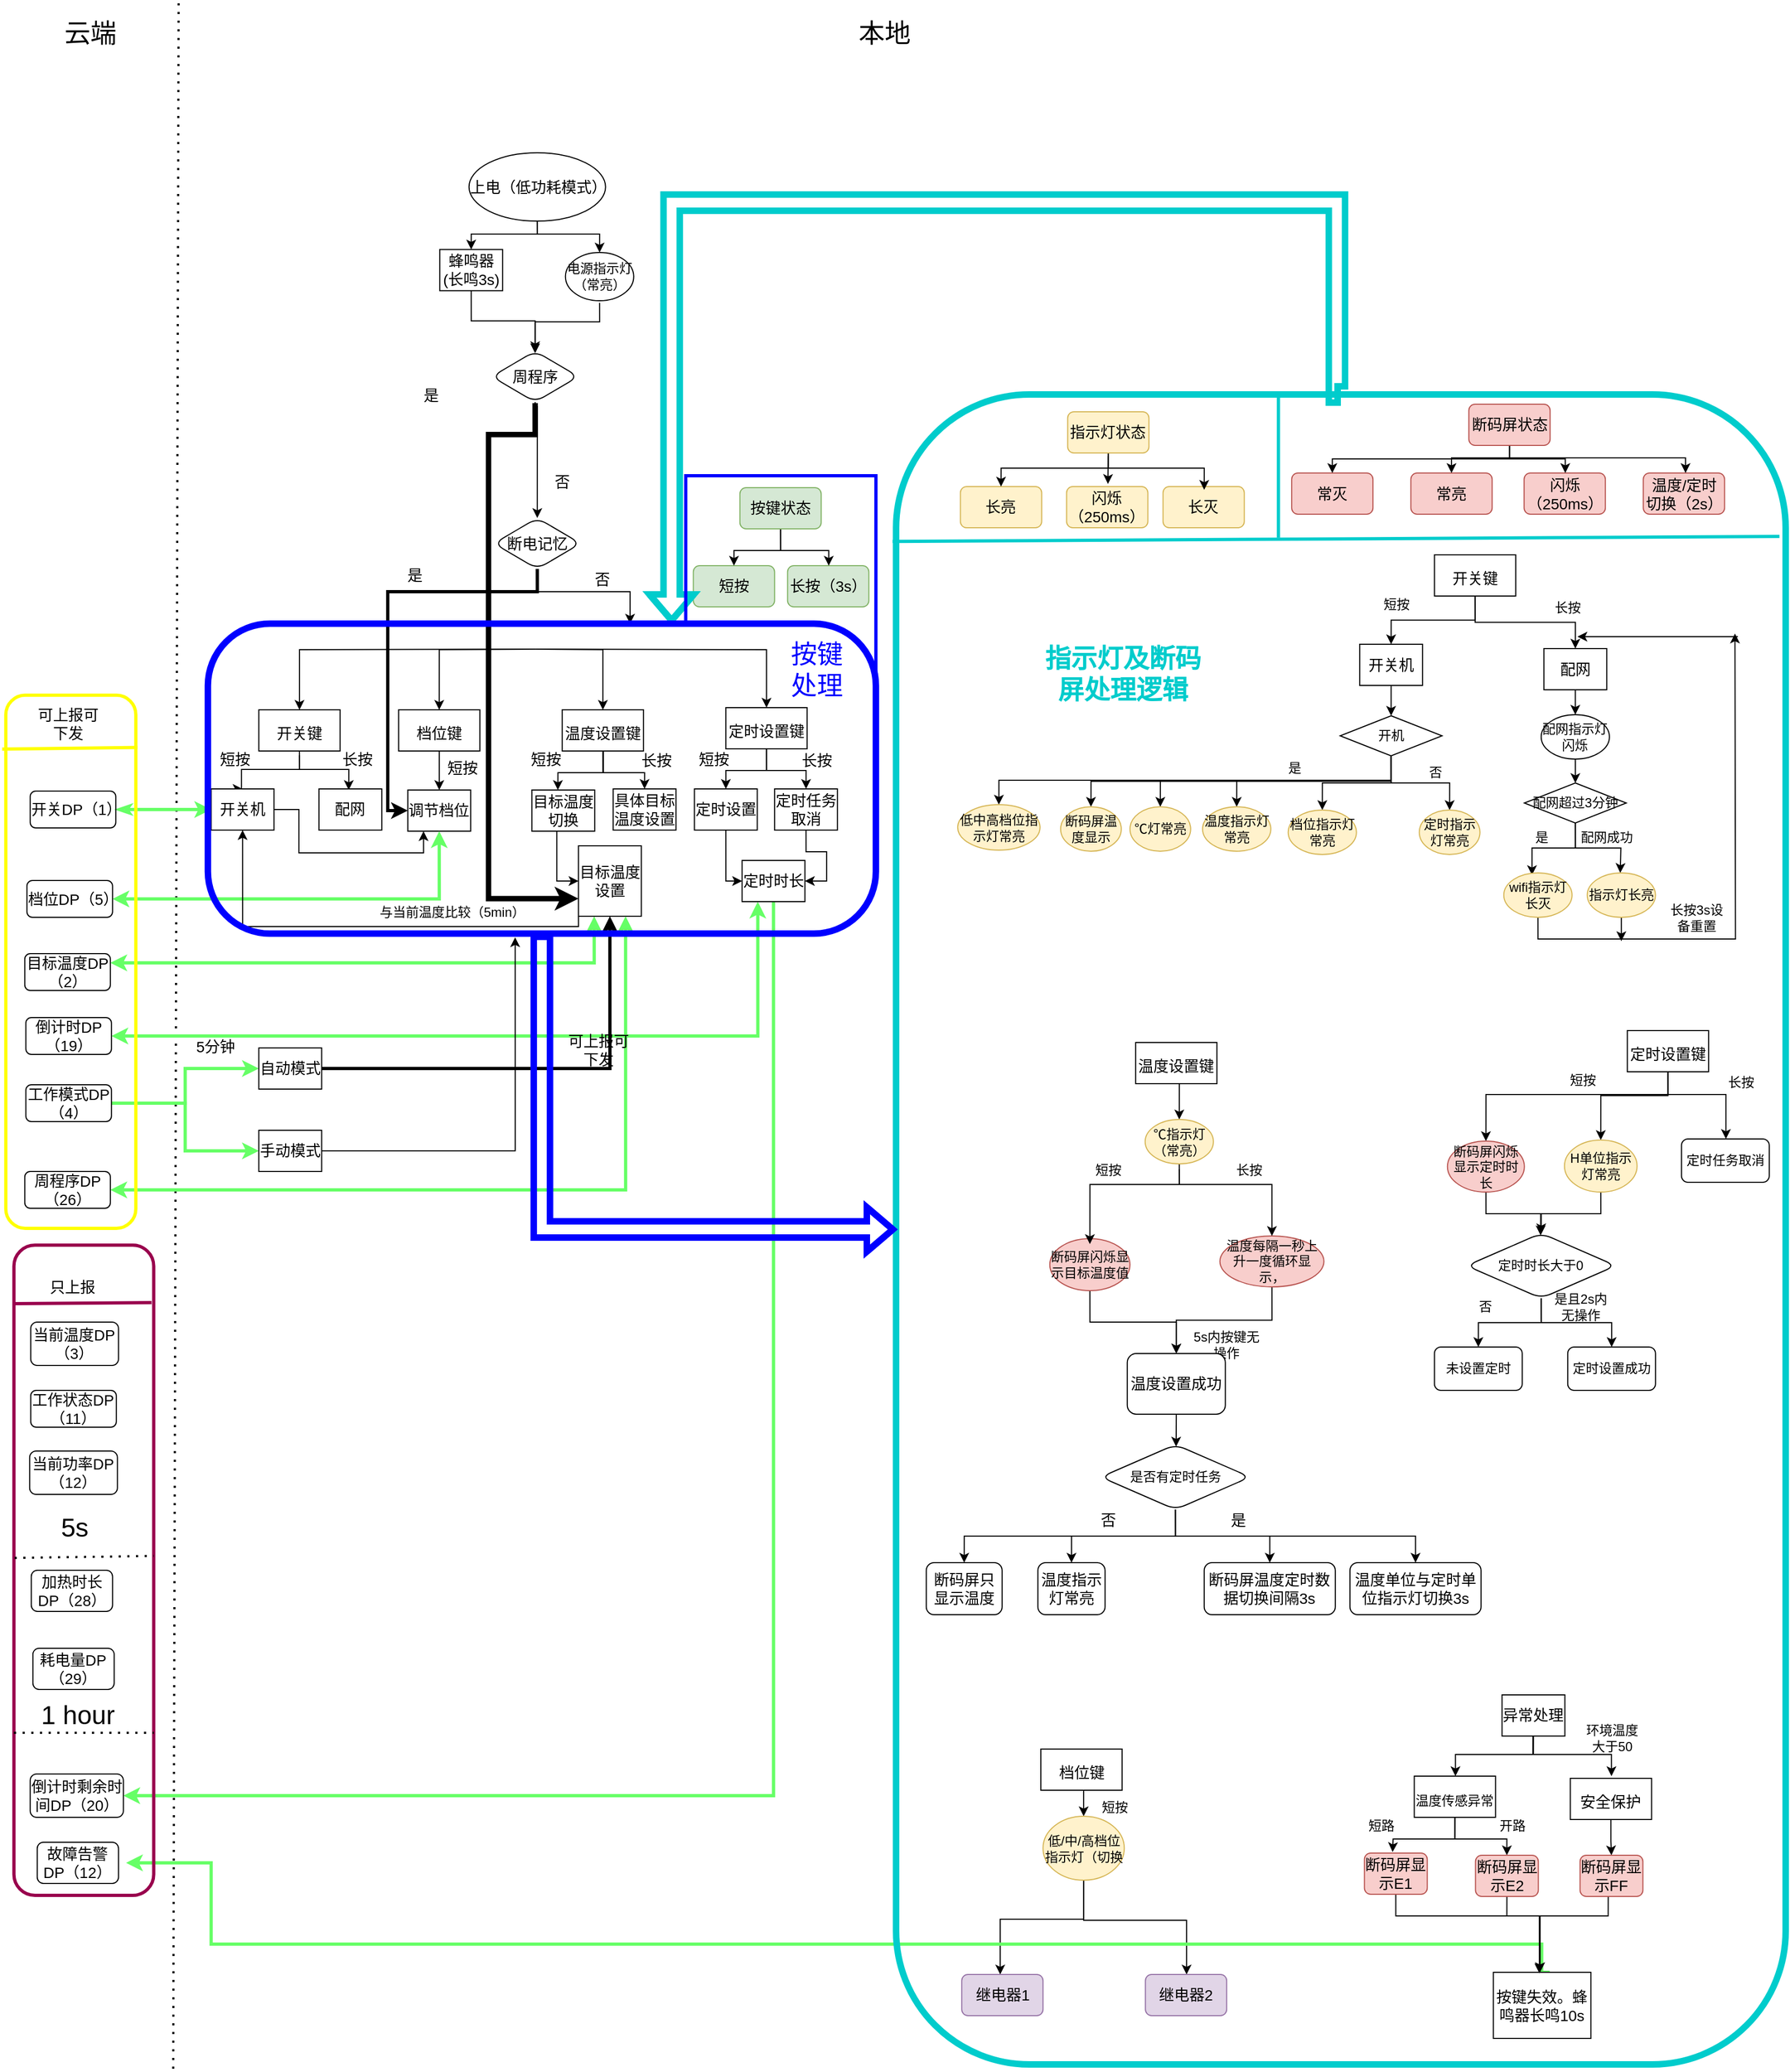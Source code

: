 <mxfile version="15.9.6" type="github">
  <diagram id="e0S0KMFUmdlwxClqiNv_" name="Page-1">
    <mxGraphModel dx="2188" dy="1172" grid="0" gridSize="10" guides="1" tooltips="1" connect="1" arrows="1" fold="1" page="1" pageScale="1" pageWidth="827" pageHeight="1169" math="0" shadow="0">
      <root>
        <mxCell id="0" />
        <mxCell id="1" parent="0" />
        <mxCell id="z1TjB76CUiSKSzIocQRG-5" value="&lt;font style=&quot;font-size: 24px&quot;&gt;云端&lt;/font&gt;" style="text;html=1;strokeColor=none;fillColor=none;align=center;verticalAlign=middle;whiteSpace=wrap;rounded=0;" vertex="1" parent="1">
          <mxGeometry x="37.36" y="8" width="93" height="59" as="geometry" />
        </mxCell>
        <mxCell id="z1TjB76CUiSKSzIocQRG-6" value="" style="endArrow=none;dashed=1;html=1;dashPattern=1 3;strokeWidth=2;rounded=0;" edge="1" parent="1">
          <mxGeometry width="50" height="50" relative="1" as="geometry">
            <mxPoint x="159.86" y="1916" as="sourcePoint" />
            <mxPoint x="164.86" y="8" as="targetPoint" />
          </mxGeometry>
        </mxCell>
        <mxCell id="z1TjB76CUiSKSzIocQRG-7" value="&lt;font style=&quot;font-size: 24px&quot;&gt;本地&lt;/font&gt;" style="text;html=1;strokeColor=none;fillColor=none;align=center;verticalAlign=middle;whiteSpace=wrap;rounded=0;" vertex="1" parent="1">
          <mxGeometry x="769.86" y="8" width="93" height="59" as="geometry" />
        </mxCell>
        <mxCell id="z1TjB76CUiSKSzIocQRG-38" value="" style="edgeStyle=orthogonalEdgeStyle;rounded=0;orthogonalLoop=1;jettySize=auto;html=1;fontSize=14;" edge="1" parent="1" source="z1TjB76CUiSKSzIocQRG-9" target="z1TjB76CUiSKSzIocQRG-33">
          <mxGeometry relative="1" as="geometry" />
        </mxCell>
        <mxCell id="z1TjB76CUiSKSzIocQRG-9" value="&lt;font style=&quot;font-size: 14px&quot;&gt;档位键&lt;/font&gt;" style="rounded=0;whiteSpace=wrap;html=1;fontSize=24;" vertex="1" parent="1">
          <mxGeometry x="367.86" y="662" width="75" height="38" as="geometry" />
        </mxCell>
        <mxCell id="z1TjB76CUiSKSzIocQRG-28" style="edgeStyle=orthogonalEdgeStyle;rounded=0;orthogonalLoop=1;jettySize=auto;html=1;exitX=0.5;exitY=1;exitDx=0;exitDy=0;entryX=0.5;entryY=0;entryDx=0;entryDy=0;fontSize=14;" edge="1" parent="1" source="z1TjB76CUiSKSzIocQRG-10" target="z1TjB76CUiSKSzIocQRG-24">
          <mxGeometry relative="1" as="geometry">
            <Array as="points">
              <mxPoint x="276.86" y="717" />
              <mxPoint x="222.86" y="717" />
            </Array>
          </mxGeometry>
        </mxCell>
        <mxCell id="z1TjB76CUiSKSzIocQRG-31" style="edgeStyle=orthogonalEdgeStyle;rounded=0;orthogonalLoop=1;jettySize=auto;html=1;exitX=0.5;exitY=1;exitDx=0;exitDy=0;fontSize=14;" edge="1" parent="1">
          <mxGeometry relative="1" as="geometry">
            <mxPoint x="276.36" y="704" as="sourcePoint" />
            <mxPoint x="321.86" y="736" as="targetPoint" />
            <Array as="points">
              <mxPoint x="276.86" y="717" />
              <mxPoint x="321.86" y="717" />
            </Array>
          </mxGeometry>
        </mxCell>
        <mxCell id="z1TjB76CUiSKSzIocQRG-10" value="&lt;font style=&quot;font-size: 14px&quot;&gt;开关键&lt;/font&gt;" style="rounded=0;whiteSpace=wrap;html=1;fontSize=24;" vertex="1" parent="1">
          <mxGeometry x="238.86" y="662" width="75" height="38" as="geometry" />
        </mxCell>
        <mxCell id="z1TjB76CUiSKSzIocQRG-43" style="edgeStyle=orthogonalEdgeStyle;rounded=0;orthogonalLoop=1;jettySize=auto;html=1;exitX=0.5;exitY=1;exitDx=0;exitDy=0;entryX=0.5;entryY=0;entryDx=0;entryDy=0;fontSize=14;" edge="1" parent="1">
          <mxGeometry relative="1" as="geometry">
            <mxPoint x="551.36" y="700" as="sourcePoint" />
            <mxPoint x="514.86" y="736" as="targetPoint" />
            <Array as="points">
              <mxPoint x="556.86" y="700" />
              <mxPoint x="556.86" y="720" />
              <mxPoint x="514.86" y="720" />
            </Array>
          </mxGeometry>
        </mxCell>
        <mxCell id="z1TjB76CUiSKSzIocQRG-51" style="edgeStyle=orthogonalEdgeStyle;rounded=0;orthogonalLoop=1;jettySize=auto;html=1;exitX=0.5;exitY=1;exitDx=0;exitDy=0;entryX=0.5;entryY=0;entryDx=0;entryDy=0;fontSize=14;" edge="1" parent="1" source="z1TjB76CUiSKSzIocQRG-11" target="z1TjB76CUiSKSzIocQRG-35">
          <mxGeometry relative="1" as="geometry" />
        </mxCell>
        <mxCell id="z1TjB76CUiSKSzIocQRG-11" value="&lt;span style=&quot;font-size: 14px&quot;&gt;温度设置键&lt;/span&gt;" style="rounded=0;whiteSpace=wrap;html=1;fontSize=24;" vertex="1" parent="1">
          <mxGeometry x="518.86" y="662" width="75" height="38" as="geometry" />
        </mxCell>
        <mxCell id="z1TjB76CUiSKSzIocQRG-45" value="" style="edgeStyle=orthogonalEdgeStyle;rounded=0;orthogonalLoop=1;jettySize=auto;html=1;fontSize=14;" edge="1" parent="1" source="z1TjB76CUiSKSzIocQRG-12" target="z1TjB76CUiSKSzIocQRG-37">
          <mxGeometry relative="1" as="geometry" />
        </mxCell>
        <mxCell id="z1TjB76CUiSKSzIocQRG-46" style="edgeStyle=orthogonalEdgeStyle;rounded=0;orthogonalLoop=1;jettySize=auto;html=1;exitX=0.5;exitY=1;exitDx=0;exitDy=0;fontSize=14;" edge="1" parent="1" source="z1TjB76CUiSKSzIocQRG-12" target="z1TjB76CUiSKSzIocQRG-36">
          <mxGeometry relative="1" as="geometry" />
        </mxCell>
        <mxCell id="z1TjB76CUiSKSzIocQRG-12" value="&lt;font style=&quot;font-size: 14px&quot;&gt;定时设置键&lt;/font&gt;" style="rounded=0;whiteSpace=wrap;html=1;fontSize=24;" vertex="1" parent="1">
          <mxGeometry x="669.86" y="660" width="75" height="38" as="geometry" />
        </mxCell>
        <mxCell id="z1TjB76CUiSKSzIocQRG-20" style="edgeStyle=orthogonalEdgeStyle;rounded=0;orthogonalLoop=1;jettySize=auto;html=1;exitX=0.5;exitY=1;exitDx=0;exitDy=0;fontSize=14;" edge="1" parent="1" target="z1TjB76CUiSKSzIocQRG-12">
          <mxGeometry relative="1" as="geometry">
            <mxPoint x="494.36" y="606" as="sourcePoint" />
          </mxGeometry>
        </mxCell>
        <mxCell id="z1TjB76CUiSKSzIocQRG-21" style="edgeStyle=orthogonalEdgeStyle;rounded=0;orthogonalLoop=1;jettySize=auto;html=1;exitX=0.5;exitY=1;exitDx=0;exitDy=0;entryX=0.5;entryY=0;entryDx=0;entryDy=0;fontSize=14;" edge="1" parent="1" target="z1TjB76CUiSKSzIocQRG-9">
          <mxGeometry relative="1" as="geometry">
            <mxPoint x="494.36" y="606" as="sourcePoint" />
          </mxGeometry>
        </mxCell>
        <mxCell id="z1TjB76CUiSKSzIocQRG-22" style="edgeStyle=orthogonalEdgeStyle;rounded=0;orthogonalLoop=1;jettySize=auto;html=1;exitX=0.5;exitY=1;exitDx=0;exitDy=0;fontSize=14;" edge="1" parent="1" target="z1TjB76CUiSKSzIocQRG-11">
          <mxGeometry relative="1" as="geometry">
            <mxPoint x="494.36" y="606" as="sourcePoint" />
          </mxGeometry>
        </mxCell>
        <mxCell id="z1TjB76CUiSKSzIocQRG-23" style="edgeStyle=orthogonalEdgeStyle;rounded=0;orthogonalLoop=1;jettySize=auto;html=1;exitX=0.5;exitY=1;exitDx=0;exitDy=0;fontSize=14;" edge="1" parent="1" target="z1TjB76CUiSKSzIocQRG-10">
          <mxGeometry relative="1" as="geometry">
            <mxPoint x="494.36" y="606" as="sourcePoint" />
          </mxGeometry>
        </mxCell>
        <mxCell id="z1TjB76CUiSKSzIocQRG-424" style="edgeStyle=orthogonalEdgeStyle;rounded=0;orthogonalLoop=1;jettySize=auto;html=1;exitX=0.5;exitY=1;exitDx=0;exitDy=0;entryX=0.5;entryY=0;entryDx=0;entryDy=0;labelBackgroundColor=#66FF66;labelBorderColor=#66FF66;fontSize=18;fontColor=#000000;startArrow=none;startFill=0;endArrow=classic;endFill=1;strokeColor=#000000;strokeWidth=1;" edge="1" parent="1" source="z1TjB76CUiSKSzIocQRG-13" target="z1TjB76CUiSKSzIocQRG-91">
          <mxGeometry relative="1" as="geometry">
            <Array as="points">
              <mxPoint x="495.86" y="223" />
              <mxPoint x="434.86" y="223" />
            </Array>
          </mxGeometry>
        </mxCell>
        <mxCell id="z1TjB76CUiSKSzIocQRG-425" style="edgeStyle=orthogonalEdgeStyle;rounded=0;orthogonalLoop=1;jettySize=auto;html=1;exitX=0.5;exitY=1;exitDx=0;exitDy=0;entryX=0.5;entryY=0;entryDx=0;entryDy=0;labelBackgroundColor=#66FF66;labelBorderColor=#66FF66;fontSize=18;fontColor=#000000;startArrow=none;startFill=0;endArrow=classic;endFill=1;strokeColor=#000000;strokeWidth=1;" edge="1" parent="1" source="z1TjB76CUiSKSzIocQRG-13" target="z1TjB76CUiSKSzIocQRG-99">
          <mxGeometry relative="1" as="geometry">
            <Array as="points">
              <mxPoint x="495.86" y="223" />
              <mxPoint x="553.86" y="223" />
            </Array>
          </mxGeometry>
        </mxCell>
        <mxCell id="z1TjB76CUiSKSzIocQRG-13" value="上电（低功耗模式）" style="ellipse;whiteSpace=wrap;html=1;fontSize=14;" vertex="1" parent="1">
          <mxGeometry x="432.86" y="148" width="126" height="63" as="geometry" />
        </mxCell>
        <mxCell id="z1TjB76CUiSKSzIocQRG-421" style="edgeStyle=orthogonalEdgeStyle;rounded=0;orthogonalLoop=1;jettySize=auto;html=1;exitX=1;exitY=0.5;exitDx=0;exitDy=0;entryX=0.25;entryY=1;entryDx=0;entryDy=0;labelBackgroundColor=#66FF66;labelBorderColor=#66FF66;fontSize=18;fontColor=#000000;startArrow=none;startFill=0;endArrow=classic;endFill=1;strokeColor=#000000;strokeWidth=1;" edge="1" parent="1" source="z1TjB76CUiSKSzIocQRG-24" target="z1TjB76CUiSKSzIocQRG-33">
          <mxGeometry relative="1" as="geometry">
            <Array as="points">
              <mxPoint x="275.86" y="754" />
              <mxPoint x="275.86" y="794" />
              <mxPoint x="390.86" y="794" />
            </Array>
          </mxGeometry>
        </mxCell>
        <mxCell id="z1TjB76CUiSKSzIocQRG-24" value="开关机" style="rounded=0;whiteSpace=wrap;html=1;fontSize=14;" vertex="1" parent="1">
          <mxGeometry x="194.86" y="735" width="58" height="38" as="geometry" />
        </mxCell>
        <mxCell id="z1TjB76CUiSKSzIocQRG-26" value="配网" style="rounded=0;whiteSpace=wrap;html=1;fontSize=14;" vertex="1" parent="1">
          <mxGeometry x="294.36" y="735" width="58" height="38" as="geometry" />
        </mxCell>
        <mxCell id="z1TjB76CUiSKSzIocQRG-33" value="调节档位" style="rounded=0;whiteSpace=wrap;html=1;fontSize=14;" vertex="1" parent="1">
          <mxGeometry x="376.36" y="736" width="58" height="38" as="geometry" />
        </mxCell>
        <mxCell id="z1TjB76CUiSKSzIocQRG-70" style="edgeStyle=orthogonalEdgeStyle;rounded=0;orthogonalLoop=1;jettySize=auto;html=1;exitX=0.5;exitY=1;exitDx=0;exitDy=0;entryX=0;entryY=0.5;entryDx=0;entryDy=0;fontSize=14;" edge="1" parent="1" source="z1TjB76CUiSKSzIocQRG-34" target="z1TjB76CUiSKSzIocQRG-68">
          <mxGeometry relative="1" as="geometry">
            <Array as="points">
              <mxPoint x="513.86" y="774" />
              <mxPoint x="513.86" y="820" />
            </Array>
          </mxGeometry>
        </mxCell>
        <mxCell id="z1TjB76CUiSKSzIocQRG-34" value="目标温度切换" style="rounded=0;whiteSpace=wrap;html=1;fontSize=14;" vertex="1" parent="1">
          <mxGeometry x="490.86" y="736" width="58" height="38" as="geometry" />
        </mxCell>
        <mxCell id="z1TjB76CUiSKSzIocQRG-35" value="具体目标温度设置" style="rounded=0;whiteSpace=wrap;html=1;fontSize=14;" vertex="1" parent="1">
          <mxGeometry x="565.86" y="735" width="58" height="38" as="geometry" />
        </mxCell>
        <mxCell id="z1TjB76CUiSKSzIocQRG-290" style="edgeStyle=orthogonalEdgeStyle;rounded=0;orthogonalLoop=1;jettySize=auto;html=1;exitX=0.5;exitY=1;exitDx=0;exitDy=0;entryX=0;entryY=0.5;entryDx=0;entryDy=0;labelBackgroundColor=#66FF66;labelBorderColor=#66FF66;fontSize=14;fontColor=#000000;strokeColor=#000000;strokeWidth=1;" edge="1" parent="1" source="z1TjB76CUiSKSzIocQRG-36" target="z1TjB76CUiSKSzIocQRG-69">
          <mxGeometry relative="1" as="geometry">
            <Array as="points">
              <mxPoint x="669.86" y="820" />
            </Array>
          </mxGeometry>
        </mxCell>
        <mxCell id="z1TjB76CUiSKSzIocQRG-36" value="定时设置" style="rounded=0;whiteSpace=wrap;html=1;fontSize=14;" vertex="1" parent="1">
          <mxGeometry x="640.86" y="735" width="58" height="38" as="geometry" />
        </mxCell>
        <mxCell id="z1TjB76CUiSKSzIocQRG-418" style="edgeStyle=orthogonalEdgeStyle;rounded=0;orthogonalLoop=1;jettySize=auto;html=1;exitX=0.5;exitY=1;exitDx=0;exitDy=0;entryX=1;entryY=0.5;entryDx=0;entryDy=0;labelBackgroundColor=#66FF66;labelBorderColor=#66FF66;fontSize=18;fontColor=#000000;startArrow=none;startFill=0;endArrow=classic;endFill=1;strokeColor=#000000;strokeWidth=1;" edge="1" parent="1" source="z1TjB76CUiSKSzIocQRG-37" target="z1TjB76CUiSKSzIocQRG-69">
          <mxGeometry relative="1" as="geometry" />
        </mxCell>
        <mxCell id="z1TjB76CUiSKSzIocQRG-37" value="定时任务取消" style="rounded=0;whiteSpace=wrap;html=1;fontSize=14;" vertex="1" parent="1">
          <mxGeometry x="714.86" y="735" width="58" height="38" as="geometry" />
        </mxCell>
        <mxCell id="z1TjB76CUiSKSzIocQRG-39" value="短按" style="text;html=1;strokeColor=none;fillColor=none;align=center;verticalAlign=middle;whiteSpace=wrap;rounded=0;fontSize=14;" vertex="1" parent="1">
          <mxGeometry x="396.86" y="701" width="60" height="30" as="geometry" />
        </mxCell>
        <mxCell id="z1TjB76CUiSKSzIocQRG-41" value="长按" style="text;html=1;strokeColor=none;fillColor=none;align=center;verticalAlign=middle;whiteSpace=wrap;rounded=0;fontSize=14;" vertex="1" parent="1">
          <mxGeometry x="299.86" y="693" width="60" height="30" as="geometry" />
        </mxCell>
        <mxCell id="z1TjB76CUiSKSzIocQRG-42" value="短按" style="text;html=1;strokeColor=none;fillColor=none;align=center;verticalAlign=middle;whiteSpace=wrap;rounded=0;fontSize=14;" vertex="1" parent="1">
          <mxGeometry x="186.86" y="693" width="60" height="30" as="geometry" />
        </mxCell>
        <mxCell id="z1TjB76CUiSKSzIocQRG-47" value="短按" style="text;html=1;strokeColor=none;fillColor=none;align=center;verticalAlign=middle;whiteSpace=wrap;rounded=0;fontSize=14;" vertex="1" parent="1">
          <mxGeometry x="473.86" y="693" width="60" height="30" as="geometry" />
        </mxCell>
        <mxCell id="z1TjB76CUiSKSzIocQRG-48" value="长按" style="text;html=1;strokeColor=none;fillColor=none;align=center;verticalAlign=middle;whiteSpace=wrap;rounded=0;fontSize=14;" vertex="1" parent="1">
          <mxGeometry x="575.86" y="694" width="60" height="30" as="geometry" />
        </mxCell>
        <mxCell id="z1TjB76CUiSKSzIocQRG-49" value="短按" style="text;html=1;strokeColor=none;fillColor=none;align=center;verticalAlign=middle;whiteSpace=wrap;rounded=0;fontSize=14;" vertex="1" parent="1">
          <mxGeometry x="628.86" y="693" width="60" height="30" as="geometry" />
        </mxCell>
        <mxCell id="z1TjB76CUiSKSzIocQRG-50" value="长按" style="text;html=1;strokeColor=none;fillColor=none;align=center;verticalAlign=middle;whiteSpace=wrap;rounded=0;fontSize=14;" vertex="1" parent="1">
          <mxGeometry x="723.86" y="694" width="60" height="30" as="geometry" />
        </mxCell>
        <mxCell id="z1TjB76CUiSKSzIocQRG-83" style="edgeStyle=orthogonalEdgeStyle;rounded=0;orthogonalLoop=1;jettySize=auto;html=1;exitX=1;exitY=0.5;exitDx=0;exitDy=0;entryX=0;entryY=0.5;entryDx=0;entryDy=0;fontSize=18;strokeColor=#66FF66;strokeWidth=3;" edge="1" parent="1" source="z1TjB76CUiSKSzIocQRG-57" target="z1TjB76CUiSKSzIocQRG-81">
          <mxGeometry relative="1" as="geometry" />
        </mxCell>
        <mxCell id="z1TjB76CUiSKSzIocQRG-84" style="edgeStyle=orthogonalEdgeStyle;rounded=0;orthogonalLoop=1;jettySize=auto;html=1;exitX=1;exitY=0.5;exitDx=0;exitDy=0;entryX=0;entryY=0.5;entryDx=0;entryDy=0;fontSize=18;strokeColor=#66FF66;strokeWidth=3;" edge="1" parent="1" source="z1TjB76CUiSKSzIocQRG-57" target="z1TjB76CUiSKSzIocQRG-82">
          <mxGeometry relative="1" as="geometry" />
        </mxCell>
        <mxCell id="z1TjB76CUiSKSzIocQRG-57" value="工作模式DP（4）" style="rounded=1;whiteSpace=wrap;html=1;fontSize=14;fillColor=none;" vertex="1" parent="1">
          <mxGeometry x="23.86" y="1008" width="79" height="34" as="geometry" />
        </mxCell>
        <mxCell id="z1TjB76CUiSKSzIocQRG-96" style="edgeStyle=orthogonalEdgeStyle;rounded=0;orthogonalLoop=1;jettySize=auto;html=1;exitX=1;exitY=0.5;exitDx=0;exitDy=0;entryX=0.5;entryY=1;entryDx=0;entryDy=0;labelBackgroundColor=#66FF66;labelBorderColor=#66FF66;fontSize=14;fontColor=#000000;strokeColor=#66FF66;strokeWidth=3;startArrow=classic;startFill=1;" edge="1" parent="1" source="z1TjB76CUiSKSzIocQRG-58" target="z1TjB76CUiSKSzIocQRG-33">
          <mxGeometry relative="1" as="geometry">
            <Array as="points">
              <mxPoint x="405.86" y="837" />
            </Array>
          </mxGeometry>
        </mxCell>
        <mxCell id="z1TjB76CUiSKSzIocQRG-58" value="档位DP（5）" style="rounded=1;whiteSpace=wrap;html=1;fontSize=14;fillColor=none;" vertex="1" parent="1">
          <mxGeometry x="24.86" y="819.5" width="79" height="34" as="geometry" />
        </mxCell>
        <mxCell id="z1TjB76CUiSKSzIocQRG-95" style="edgeStyle=orthogonalEdgeStyle;rounded=0;orthogonalLoop=1;jettySize=auto;html=1;exitX=1;exitY=0.5;exitDx=0;exitDy=0;entryX=0;entryY=0.5;entryDx=0;entryDy=0;labelBackgroundColor=#66FF66;labelBorderColor=#66FF66;fontSize=14;fontColor=#000000;strokeColor=#66FF66;strokeWidth=3;startArrow=classicThin;startFill=0;" edge="1" parent="1" source="z1TjB76CUiSKSzIocQRG-59" target="z1TjB76CUiSKSzIocQRG-24">
          <mxGeometry relative="1" as="geometry" />
        </mxCell>
        <mxCell id="z1TjB76CUiSKSzIocQRG-59" value="开关DP（1）" style="rounded=1;whiteSpace=wrap;html=1;fontSize=14;fillColor=none;" vertex="1" parent="1">
          <mxGeometry x="27.86" y="737" width="79" height="34" as="geometry" />
        </mxCell>
        <mxCell id="z1TjB76CUiSKSzIocQRG-314" style="edgeStyle=orthogonalEdgeStyle;rounded=0;orthogonalLoop=1;jettySize=auto;html=1;exitX=1;exitY=0.25;exitDx=0;exitDy=0;entryX=0.25;entryY=1;entryDx=0;entryDy=0;labelBackgroundColor=#66FF66;labelBorderColor=#66FF66;fontSize=14;fontColor=#000000;strokeColor=#66FF66;strokeWidth=3;startArrow=classic;startFill=1;" edge="1" parent="1" source="z1TjB76CUiSKSzIocQRG-60" target="z1TjB76CUiSKSzIocQRG-68">
          <mxGeometry relative="1" as="geometry" />
        </mxCell>
        <mxCell id="z1TjB76CUiSKSzIocQRG-60" value="目标温度DP（2）" style="rounded=1;whiteSpace=wrap;html=1;fontSize=14;fillColor=none;" vertex="1" parent="1">
          <mxGeometry x="22.86" y="887" width="79" height="34" as="geometry" />
        </mxCell>
        <mxCell id="z1TjB76CUiSKSzIocQRG-265" style="edgeStyle=orthogonalEdgeStyle;rounded=0;orthogonalLoop=1;jettySize=auto;html=1;exitX=1;exitY=0.5;exitDx=0;exitDy=0;entryX=0.25;entryY=1;entryDx=0;entryDy=0;labelBackgroundColor=#66FF66;labelBorderColor=#66FF66;fontSize=14;fontColor=#000000;strokeColor=#66FF66;strokeWidth=3;startArrow=classic;startFill=1;" edge="1" parent="1" source="z1TjB76CUiSKSzIocQRG-61" target="z1TjB76CUiSKSzIocQRG-69">
          <mxGeometry relative="1" as="geometry" />
        </mxCell>
        <mxCell id="z1TjB76CUiSKSzIocQRG-61" value="倒计时DP（19）" style="rounded=1;whiteSpace=wrap;html=1;fontSize=14;fillColor=none;" vertex="1" parent="1">
          <mxGeometry x="23.86" y="946" width="79" height="34" as="geometry" />
        </mxCell>
        <mxCell id="z1TjB76CUiSKSzIocQRG-371" style="edgeStyle=orthogonalEdgeStyle;rounded=0;orthogonalLoop=1;jettySize=auto;html=1;exitX=0;exitY=1;exitDx=0;exitDy=0;entryX=0.5;entryY=1;entryDx=0;entryDy=0;labelBackgroundColor=#66FF66;labelBorderColor=#66FF66;fontSize=24;fontColor=#000000;startArrow=none;startFill=0;strokeColor=#000000;strokeWidth=1;" edge="1" parent="1" source="z1TjB76CUiSKSzIocQRG-68" target="z1TjB76CUiSKSzIocQRG-24">
          <mxGeometry relative="1" as="geometry">
            <Array as="points">
              <mxPoint x="533.86" y="862" />
              <mxPoint x="223.86" y="862" />
            </Array>
          </mxGeometry>
        </mxCell>
        <mxCell id="z1TjB76CUiSKSzIocQRG-68" value="目标温度设置" style="rounded=0;whiteSpace=wrap;html=1;fontSize=14;" vertex="1" parent="1">
          <mxGeometry x="533.86" y="787.5" width="58" height="65" as="geometry" />
        </mxCell>
        <mxCell id="z1TjB76CUiSKSzIocQRG-419" style="edgeStyle=orthogonalEdgeStyle;rounded=0;orthogonalLoop=1;jettySize=auto;html=1;exitX=0.5;exitY=1;exitDx=0;exitDy=0;entryX=1;entryY=0.5;entryDx=0;entryDy=0;labelBackgroundColor=#66FF66;labelBorderColor=#66FF66;fontSize=18;fontColor=#000000;startArrow=none;startFill=0;endArrow=classic;endFill=1;strokeColor=#66FF66;strokeWidth=3;" edge="1" parent="1" source="z1TjB76CUiSKSzIocQRG-69" target="z1TjB76CUiSKSzIocQRG-221">
          <mxGeometry relative="1" as="geometry" />
        </mxCell>
        <mxCell id="z1TjB76CUiSKSzIocQRG-69" value="定时时长" style="rounded=0;whiteSpace=wrap;html=1;fontSize=14;" vertex="1" parent="1">
          <mxGeometry x="684.86" y="801" width="58" height="38" as="geometry" />
        </mxCell>
        <mxCell id="z1TjB76CUiSKSzIocQRG-86" style="edgeStyle=orthogonalEdgeStyle;rounded=0;orthogonalLoop=1;jettySize=auto;html=1;exitX=1;exitY=0.5;exitDx=0;exitDy=0;entryX=0.5;entryY=1;entryDx=0;entryDy=0;fontSize=18;fontColor=#66FF66;labelBackgroundColor=#66FF66;labelBorderColor=#66FF66;strokeColor=#000000;strokeWidth=3;" edge="1" parent="1" source="z1TjB76CUiSKSzIocQRG-81" target="z1TjB76CUiSKSzIocQRG-68">
          <mxGeometry relative="1" as="geometry" />
        </mxCell>
        <mxCell id="z1TjB76CUiSKSzIocQRG-81" value="自动模式" style="rounded=0;whiteSpace=wrap;html=1;fontSize=14;" vertex="1" parent="1">
          <mxGeometry x="238.86" y="974" width="58" height="38" as="geometry" />
        </mxCell>
        <mxCell id="z1TjB76CUiSKSzIocQRG-409" style="edgeStyle=orthogonalEdgeStyle;rounded=0;orthogonalLoop=1;jettySize=auto;html=1;exitX=1;exitY=0.5;exitDx=0;exitDy=0;entryX=0.46;entryY=1.012;entryDx=0;entryDy=0;entryPerimeter=0;labelBackgroundColor=#66FF66;labelBorderColor=#66FF66;fontSize=18;fontColor=#000000;startArrow=none;startFill=0;endArrow=classic;endFill=1;strokeColor=#000000;strokeWidth=1;" edge="1" parent="1" source="z1TjB76CUiSKSzIocQRG-82" target="z1TjB76CUiSKSzIocQRG-53">
          <mxGeometry relative="1" as="geometry" />
        </mxCell>
        <mxCell id="z1TjB76CUiSKSzIocQRG-82" value="手动模式" style="rounded=0;whiteSpace=wrap;html=1;fontSize=14;" vertex="1" parent="1">
          <mxGeometry x="238.86" y="1050" width="58" height="38" as="geometry" />
        </mxCell>
        <mxCell id="z1TjB76CUiSKSzIocQRG-400" style="edgeStyle=orthogonalEdgeStyle;rounded=0;orthogonalLoop=1;jettySize=auto;html=1;exitX=0.5;exitY=1;exitDx=0;exitDy=0;labelBackgroundColor=#66FF66;labelBorderColor=#66FF66;fontSize=18;fontColor=#000000;startArrow=none;startFill=0;endArrow=classic;endFill=1;strokeColor=#000000;strokeWidth=1;" edge="1" parent="1" source="z1TjB76CUiSKSzIocQRG-91" target="z1TjB76CUiSKSzIocQRG-370">
          <mxGeometry relative="1" as="geometry" />
        </mxCell>
        <mxCell id="z1TjB76CUiSKSzIocQRG-91" value="蜂鸣器(长鸣3s)" style="rounded=0;whiteSpace=wrap;html=1;fontSize=14;" vertex="1" parent="1">
          <mxGeometry x="405.86" y="237.25" width="58" height="38" as="geometry" />
        </mxCell>
        <mxCell id="z1TjB76CUiSKSzIocQRG-426" style="edgeStyle=orthogonalEdgeStyle;rounded=0;orthogonalLoop=1;jettySize=auto;html=1;exitX=0.5;exitY=1;exitDx=0;exitDy=0;entryX=0.5;entryY=0;entryDx=0;entryDy=0;labelBackgroundColor=#66FF66;labelBorderColor=#66FF66;fontSize=18;fontColor=#000000;startArrow=none;startFill=0;endArrow=classic;endFill=1;strokeColor=#000000;strokeWidth=1;" edge="1" parent="1">
          <mxGeometry relative="1" as="geometry">
            <mxPoint x="553.36" y="286.5" as="sourcePoint" />
            <mxPoint x="493.86" y="333" as="targetPoint" />
            <Array as="points">
              <mxPoint x="553.86" y="304" />
              <mxPoint x="493.86" y="304" />
            </Array>
          </mxGeometry>
        </mxCell>
        <mxCell id="z1TjB76CUiSKSzIocQRG-99" value="电源指示灯（常亮）" style="ellipse;whiteSpace=wrap;html=1;" vertex="1" parent="1">
          <mxGeometry x="521.86" y="240" width="63" height="44.5" as="geometry" />
        </mxCell>
        <mxCell id="z1TjB76CUiSKSzIocQRG-363" style="edgeStyle=orthogonalEdgeStyle;rounded=0;orthogonalLoop=1;jettySize=auto;html=1;exitX=1;exitY=0.5;exitDx=0;exitDy=0;entryX=0.75;entryY=1;entryDx=0;entryDy=0;labelBackgroundColor=#66FF66;labelBorderColor=#66FF66;fontSize=24;fontColor=#000000;startArrow=classic;startFill=1;strokeColor=#66FF66;strokeWidth=3;" edge="1" parent="1" source="z1TjB76CUiSKSzIocQRG-104" target="z1TjB76CUiSKSzIocQRG-68">
          <mxGeometry relative="1" as="geometry" />
        </mxCell>
        <mxCell id="z1TjB76CUiSKSzIocQRG-104" value="周程序DP（26）" style="rounded=1;whiteSpace=wrap;html=1;fontSize=14;fillColor=none;" vertex="1" parent="1">
          <mxGeometry x="22.86" y="1088" width="79" height="34" as="geometry" />
        </mxCell>
        <mxCell id="z1TjB76CUiSKSzIocQRG-106" style="edgeStyle=orthogonalEdgeStyle;rounded=0;orthogonalLoop=1;jettySize=auto;html=1;exitX=0.5;exitY=1;exitDx=0;exitDy=0;entryX=0.5;entryY=0;entryDx=0;entryDy=0;" edge="1" parent="1" source="z1TjB76CUiSKSzIocQRG-107" target="z1TjB76CUiSKSzIocQRG-127">
          <mxGeometry relative="1" as="geometry" />
        </mxCell>
        <mxCell id="z1TjB76CUiSKSzIocQRG-107" value="开关机" style="rounded=0;whiteSpace=wrap;html=1;fontSize=14;" vertex="1" parent="1">
          <mxGeometry x="1254.86" y="601.5" width="58" height="38" as="geometry" />
        </mxCell>
        <mxCell id="z1TjB76CUiSKSzIocQRG-108" style="edgeStyle=orthogonalEdgeStyle;rounded=0;orthogonalLoop=1;jettySize=auto;html=1;exitX=0.5;exitY=1;exitDx=0;exitDy=0;entryX=0.5;entryY=0;entryDx=0;entryDy=0;" edge="1" parent="1" source="z1TjB76CUiSKSzIocQRG-109" target="z1TjB76CUiSKSzIocQRG-111">
          <mxGeometry relative="1" as="geometry" />
        </mxCell>
        <mxCell id="z1TjB76CUiSKSzIocQRG-109" value="配网" style="rounded=0;whiteSpace=wrap;html=1;fontSize=14;" vertex="1" parent="1">
          <mxGeometry x="1424.86" y="605.5" width="58" height="38" as="geometry" />
        </mxCell>
        <mxCell id="z1TjB76CUiSKSzIocQRG-110" value="" style="edgeStyle=orthogonalEdgeStyle;rounded=0;orthogonalLoop=1;jettySize=auto;html=1;" edge="1" parent="1" source="z1TjB76CUiSKSzIocQRG-111" target="z1TjB76CUiSKSzIocQRG-114">
          <mxGeometry relative="1" as="geometry" />
        </mxCell>
        <mxCell id="z1TjB76CUiSKSzIocQRG-111" value="配网指示灯闪烁" style="ellipse;whiteSpace=wrap;html=1;" vertex="1" parent="1">
          <mxGeometry x="1422.36" y="666.5" width="63" height="41" as="geometry" />
        </mxCell>
        <mxCell id="z1TjB76CUiSKSzIocQRG-112" style="edgeStyle=orthogonalEdgeStyle;rounded=0;orthogonalLoop=1;jettySize=auto;html=1;exitX=0.5;exitY=1;exitDx=0;exitDy=0;entryX=0.413;entryY=0.049;entryDx=0;entryDy=0;entryPerimeter=0;" edge="1" parent="1" source="z1TjB76CUiSKSzIocQRG-114" target="z1TjB76CUiSKSzIocQRG-116">
          <mxGeometry relative="1" as="geometry" />
        </mxCell>
        <mxCell id="z1TjB76CUiSKSzIocQRG-113" style="edgeStyle=orthogonalEdgeStyle;rounded=0;orthogonalLoop=1;jettySize=auto;html=1;exitX=0.5;exitY=1;exitDx=0;exitDy=0;entryX=0.5;entryY=0;entryDx=0;entryDy=0;" edge="1" parent="1" source="z1TjB76CUiSKSzIocQRG-114">
          <mxGeometry relative="1" as="geometry">
            <mxPoint x="1495.36" y="812.5" as="targetPoint" />
          </mxGeometry>
        </mxCell>
        <mxCell id="z1TjB76CUiSKSzIocQRG-114" value="配网超过3分钟" style="rhombus;whiteSpace=wrap;html=1;" vertex="1" parent="1">
          <mxGeometry x="1406.86" y="729.5" width="94" height="37" as="geometry" />
        </mxCell>
        <mxCell id="z1TjB76CUiSKSzIocQRG-369" style="edgeStyle=orthogonalEdgeStyle;rounded=0;orthogonalLoop=1;jettySize=auto;html=1;exitX=0.5;exitY=1;exitDx=0;exitDy=0;labelBackgroundColor=#66FF66;labelBorderColor=#66FF66;fontSize=24;fontColor=#000000;startArrow=none;startFill=0;strokeColor=#000000;strokeWidth=1;" edge="1" parent="1" source="z1TjB76CUiSKSzIocQRG-116">
          <mxGeometry relative="1" as="geometry">
            <mxPoint x="1601.193" y="591.667" as="targetPoint" />
          </mxGeometry>
        </mxCell>
        <mxCell id="z1TjB76CUiSKSzIocQRG-116" value="wifi指示灯长灭" style="ellipse;whiteSpace=wrap;html=1;fillColor=#fff2cc;strokeColor=#d6b656;" vertex="1" parent="1">
          <mxGeometry x="1387.86" y="812.5" width="63" height="41" as="geometry" />
        </mxCell>
        <mxCell id="z1TjB76CUiSKSzIocQRG-117" style="edgeStyle=orthogonalEdgeStyle;rounded=0;orthogonalLoop=1;jettySize=auto;html=1;exitX=0.5;exitY=1;exitDx=0;exitDy=0;fontSize=12;" edge="1" parent="1" source="z1TjB76CUiSKSzIocQRG-118">
          <mxGeometry relative="1" as="geometry">
            <mxPoint x="1496.331" y="875.5" as="targetPoint" />
          </mxGeometry>
        </mxCell>
        <mxCell id="z1TjB76CUiSKSzIocQRG-118" value="指示灯长亮" style="ellipse;whiteSpace=wrap;html=1;fillColor=#fff2cc;strokeColor=#d6b656;" vertex="1" parent="1">
          <mxGeometry x="1464.86" y="812.5" width="63" height="41" as="geometry" />
        </mxCell>
        <mxCell id="z1TjB76CUiSKSzIocQRG-119" value="是" style="text;html=1;strokeColor=none;fillColor=none;align=center;verticalAlign=middle;whiteSpace=wrap;rounded=0;" vertex="1" parent="1">
          <mxGeometry x="1392.86" y="764.5" width="60" height="30" as="geometry" />
        </mxCell>
        <mxCell id="z1TjB76CUiSKSzIocQRG-120" value="配网成功" style="text;html=1;strokeColor=none;fillColor=none;align=center;verticalAlign=middle;whiteSpace=wrap;rounded=0;" vertex="1" parent="1">
          <mxGeometry x="1452.86" y="764.5" width="60" height="30" as="geometry" />
        </mxCell>
        <mxCell id="z1TjB76CUiSKSzIocQRG-121" value="" style="edgeStyle=orthogonalEdgeStyle;rounded=0;orthogonalLoop=1;jettySize=auto;html=1;" edge="1" parent="1" source="z1TjB76CUiSKSzIocQRG-127" target="z1TjB76CUiSKSzIocQRG-128">
          <mxGeometry relative="1" as="geometry" />
        </mxCell>
        <mxCell id="z1TjB76CUiSKSzIocQRG-122" style="edgeStyle=orthogonalEdgeStyle;rounded=0;orthogonalLoop=1;jettySize=auto;html=1;exitX=0.5;exitY=1;exitDx=0;exitDy=0;" edge="1" parent="1" source="z1TjB76CUiSKSzIocQRG-127" target="z1TjB76CUiSKSzIocQRG-130">
          <mxGeometry relative="1" as="geometry" />
        </mxCell>
        <mxCell id="z1TjB76CUiSKSzIocQRG-123" style="edgeStyle=orthogonalEdgeStyle;rounded=0;orthogonalLoop=1;jettySize=auto;html=1;exitX=0.5;exitY=1;exitDx=0;exitDy=0;" edge="1" parent="1" source="z1TjB76CUiSKSzIocQRG-127" target="z1TjB76CUiSKSzIocQRG-131">
          <mxGeometry relative="1" as="geometry" />
        </mxCell>
        <mxCell id="z1TjB76CUiSKSzIocQRG-124" style="edgeStyle=orthogonalEdgeStyle;rounded=0;orthogonalLoop=1;jettySize=auto;html=1;exitX=0.5;exitY=1;exitDx=0;exitDy=0;entryX=0.5;entryY=0;entryDx=0;entryDy=0;fontSize=12;" edge="1" parent="1" source="z1TjB76CUiSKSzIocQRG-127" target="z1TjB76CUiSKSzIocQRG-133">
          <mxGeometry relative="1" as="geometry" />
        </mxCell>
        <mxCell id="z1TjB76CUiSKSzIocQRG-125" style="edgeStyle=orthogonalEdgeStyle;rounded=0;orthogonalLoop=1;jettySize=auto;html=1;exitX=0.5;exitY=1;exitDx=0;exitDy=0;entryX=0.5;entryY=0;entryDx=0;entryDy=0;fontSize=12;" edge="1" parent="1" source="z1TjB76CUiSKSzIocQRG-127" target="z1TjB76CUiSKSzIocQRG-134">
          <mxGeometry relative="1" as="geometry" />
        </mxCell>
        <mxCell id="z1TjB76CUiSKSzIocQRG-126" style="edgeStyle=orthogonalEdgeStyle;rounded=0;orthogonalLoop=1;jettySize=auto;html=1;exitX=0.5;exitY=1;exitDx=0;exitDy=0;entryX=0.5;entryY=0;entryDx=0;entryDy=0;fontSize=12;" edge="1" parent="1" source="z1TjB76CUiSKSzIocQRG-127" target="z1TjB76CUiSKSzIocQRG-138">
          <mxGeometry relative="1" as="geometry" />
        </mxCell>
        <mxCell id="z1TjB76CUiSKSzIocQRG-127" value="开机" style="rhombus;whiteSpace=wrap;html=1;" vertex="1" parent="1">
          <mxGeometry x="1236.86" y="667.5" width="94" height="37" as="geometry" />
        </mxCell>
        <mxCell id="z1TjB76CUiSKSzIocQRG-128" value="定时指示灯常亮" style="ellipse;whiteSpace=wrap;html=1;fillColor=#fff2cc;strokeColor=#d6b656;" vertex="1" parent="1">
          <mxGeometry x="1309.86" y="754.5" width="56" height="41" as="geometry" />
        </mxCell>
        <mxCell id="z1TjB76CUiSKSzIocQRG-129" value="否" style="text;html=1;strokeColor=none;fillColor=none;align=center;verticalAlign=middle;whiteSpace=wrap;rounded=0;" vertex="1" parent="1">
          <mxGeometry x="1294.86" y="704.5" width="60" height="30" as="geometry" />
        </mxCell>
        <mxCell id="z1TjB76CUiSKSzIocQRG-130" value="断码屏温度显示" style="ellipse;whiteSpace=wrap;html=1;fillColor=#fff2cc;strokeColor=#d6b656;" vertex="1" parent="1">
          <mxGeometry x="978.86" y="751.5" width="56" height="41" as="geometry" />
        </mxCell>
        <mxCell id="z1TjB76CUiSKSzIocQRG-131" value="℃灯常亮" style="ellipse;whiteSpace=wrap;html=1;fillColor=#fff2cc;strokeColor=#d6b656;" vertex="1" parent="1">
          <mxGeometry x="1042.86" y="751.5" width="56" height="41" as="geometry" />
        </mxCell>
        <mxCell id="z1TjB76CUiSKSzIocQRG-132" value="是" style="text;html=1;strokeColor=none;fillColor=none;align=center;verticalAlign=middle;whiteSpace=wrap;rounded=0;" vertex="1" parent="1">
          <mxGeometry x="1164.86" y="700.5" width="60" height="30" as="geometry" />
        </mxCell>
        <mxCell id="z1TjB76CUiSKSzIocQRG-133" value="温度指示灯常亮" style="ellipse;whiteSpace=wrap;html=1;fillColor=#fff2cc;strokeColor=#d6b656;" vertex="1" parent="1">
          <mxGeometry x="1109.86" y="751.5" width="63" height="41" as="geometry" />
        </mxCell>
        <mxCell id="z1TjB76CUiSKSzIocQRG-134" value="档位指示灯常亮" style="ellipse;whiteSpace=wrap;html=1;fillColor=#fff2cc;strokeColor=#d6b656;" vertex="1" parent="1">
          <mxGeometry x="1188.86" y="754.5" width="63" height="41" as="geometry" />
        </mxCell>
        <mxCell id="z1TjB76CUiSKSzIocQRG-135" style="edgeStyle=orthogonalEdgeStyle;rounded=0;orthogonalLoop=1;jettySize=auto;html=1;exitX=0.5;exitY=1;exitDx=0;exitDy=0;entryX=0.5;entryY=0;entryDx=0;entryDy=0;fontSize=12;" edge="1" parent="1" source="z1TjB76CUiSKSzIocQRG-137" target="z1TjB76CUiSKSzIocQRG-107">
          <mxGeometry relative="1" as="geometry" />
        </mxCell>
        <mxCell id="z1TjB76CUiSKSzIocQRG-368" style="edgeStyle=orthogonalEdgeStyle;rounded=0;orthogonalLoop=1;jettySize=auto;html=1;exitX=0.5;exitY=1;exitDx=0;exitDy=0;labelBackgroundColor=#66FF66;labelBorderColor=#66FF66;fontSize=24;fontColor=#000000;startArrow=none;startFill=0;strokeColor=#000000;strokeWidth=1;" edge="1" parent="1" source="z1TjB76CUiSKSzIocQRG-137" target="z1TjB76CUiSKSzIocQRG-109">
          <mxGeometry relative="1" as="geometry" />
        </mxCell>
        <mxCell id="z1TjB76CUiSKSzIocQRG-137" value="&lt;font style=&quot;font-size: 14px&quot;&gt;开关键&lt;/font&gt;" style="rounded=0;whiteSpace=wrap;html=1;fontSize=24;" vertex="1" parent="1">
          <mxGeometry x="1323.86" y="519" width="75" height="38" as="geometry" />
        </mxCell>
        <mxCell id="z1TjB76CUiSKSzIocQRG-138" value="低中高档位指示灯常亮" style="ellipse;whiteSpace=wrap;html=1;fillColor=#fff2cc;strokeColor=#d6b656;" vertex="1" parent="1">
          <mxGeometry x="883.86" y="749.5" width="76" height="42" as="geometry" />
        </mxCell>
        <mxCell id="z1TjB76CUiSKSzIocQRG-139" value="长按" style="text;html=1;strokeColor=none;fillColor=none;align=center;verticalAlign=middle;whiteSpace=wrap;rounded=0;shadow=0;glass=0;fontSize=12;" vertex="1" parent="1">
          <mxGeometry x="1416.86" y="552.5" width="60" height="30" as="geometry" />
        </mxCell>
        <mxCell id="z1TjB76CUiSKSzIocQRG-140" value="短按" style="text;html=1;strokeColor=none;fillColor=none;align=center;verticalAlign=middle;whiteSpace=wrap;rounded=0;shadow=0;glass=0;fontSize=12;" vertex="1" parent="1">
          <mxGeometry x="1258.86" y="549.5" width="60" height="30" as="geometry" />
        </mxCell>
        <mxCell id="z1TjB76CUiSKSzIocQRG-141" value="长按3s设备重置" style="text;html=1;strokeColor=none;fillColor=none;align=center;verticalAlign=middle;whiteSpace=wrap;rounded=0;shadow=0;glass=0;fontSize=12;" vertex="1" parent="1">
          <mxGeometry x="1535.86" y="839" width="60" height="30" as="geometry" />
        </mxCell>
        <mxCell id="z1TjB76CUiSKSzIocQRG-142" value="" style="endArrow=classic;html=1;rounded=0;fontSize=12;" edge="1" parent="1">
          <mxGeometry width="50" height="50" relative="1" as="geometry">
            <mxPoint x="1603.86" y="594.5" as="sourcePoint" />
            <mxPoint x="1455.86" y="594.5" as="targetPoint" />
          </mxGeometry>
        </mxCell>
        <mxCell id="z1TjB76CUiSKSzIocQRG-143" style="edgeStyle=orthogonalEdgeStyle;rounded=0;orthogonalLoop=1;jettySize=auto;html=1;exitX=0.5;exitY=1;exitDx=0;exitDy=0;entryX=0.5;entryY=0;entryDx=0;entryDy=0;" edge="1" parent="1" source="z1TjB76CUiSKSzIocQRG-144" target="z1TjB76CUiSKSzIocQRG-146">
          <mxGeometry relative="1" as="geometry" />
        </mxCell>
        <mxCell id="z1TjB76CUiSKSzIocQRG-144" value="&lt;font style=&quot;font-size: 14px&quot;&gt;档位键&lt;/font&gt;" style="rounded=0;whiteSpace=wrap;html=1;fontSize=24;" vertex="1" parent="1">
          <mxGeometry x="960.61" y="1621" width="75" height="38" as="geometry" />
        </mxCell>
        <mxCell id="z1TjB76CUiSKSzIocQRG-308" style="edgeStyle=orthogonalEdgeStyle;rounded=0;orthogonalLoop=1;jettySize=auto;html=1;exitX=0.5;exitY=1;exitDx=0;exitDy=0;labelBackgroundColor=#66FF66;labelBorderColor=#66FF66;fontSize=14;fontColor=#000000;strokeColor=#000000;strokeWidth=1;" edge="1" parent="1" source="z1TjB76CUiSKSzIocQRG-146" target="z1TjB76CUiSKSzIocQRG-304">
          <mxGeometry relative="1" as="geometry">
            <Array as="points">
              <mxPoint x="1000.11" y="1778" />
              <mxPoint x="923.11" y="1778" />
            </Array>
          </mxGeometry>
        </mxCell>
        <mxCell id="z1TjB76CUiSKSzIocQRG-309" style="edgeStyle=orthogonalEdgeStyle;rounded=0;orthogonalLoop=1;jettySize=auto;html=1;exitX=0.5;exitY=1;exitDx=0;exitDy=0;labelBackgroundColor=#66FF66;labelBorderColor=#66FF66;fontSize=14;fontColor=#000000;strokeColor=#000000;strokeWidth=1;" edge="1" parent="1" source="z1TjB76CUiSKSzIocQRG-146" target="z1TjB76CUiSKSzIocQRG-306">
          <mxGeometry relative="1" as="geometry">
            <Array as="points">
              <mxPoint x="1000.11" y="1779" />
              <mxPoint x="1095.11" y="1779" />
            </Array>
          </mxGeometry>
        </mxCell>
        <mxCell id="z1TjB76CUiSKSzIocQRG-146" value="低/中/高档位指示灯（切换" style="ellipse;whiteSpace=wrap;html=1;fillColor=#fff2cc;strokeColor=#d6b656;" vertex="1" parent="1">
          <mxGeometry x="962.61" y="1683" width="75" height="59" as="geometry" />
        </mxCell>
        <mxCell id="z1TjB76CUiSKSzIocQRG-148" style="edgeStyle=orthogonalEdgeStyle;rounded=0;orthogonalLoop=1;jettySize=auto;html=1;exitX=0.5;exitY=1;exitDx=0;exitDy=0;entryX=0.5;entryY=0;entryDx=0;entryDy=0;fontSize=12;" edge="1" parent="1" source="z1TjB76CUiSKSzIocQRG-149" target="z1TjB76CUiSKSzIocQRG-160">
          <mxGeometry relative="1" as="geometry" />
        </mxCell>
        <mxCell id="z1TjB76CUiSKSzIocQRG-149" value="&lt;span style=&quot;font-size: 14px&quot;&gt;温度设置键&lt;/span&gt;" style="rounded=0;whiteSpace=wrap;html=1;fontSize=24;" vertex="1" parent="1">
          <mxGeometry x="1048.11" y="969" width="75" height="38" as="geometry" />
        </mxCell>
        <mxCell id="z1TjB76CUiSKSzIocQRG-150" style="edgeStyle=orthogonalEdgeStyle;rounded=0;orthogonalLoop=1;jettySize=auto;html=1;exitX=0.5;exitY=1;exitDx=0;exitDy=0;fontSize=12;" edge="1" parent="1" source="z1TjB76CUiSKSzIocQRG-151" target="z1TjB76CUiSKSzIocQRG-153">
          <mxGeometry relative="1" as="geometry" />
        </mxCell>
        <mxCell id="z1TjB76CUiSKSzIocQRG-151" value="断码屏闪烁显示目标温度值" style="ellipse;whiteSpace=wrap;html=1;fillColor=#f8cecc;strokeColor=#b85450;" vertex="1" parent="1">
          <mxGeometry x="968.86" y="1150" width="74" height="48" as="geometry" />
        </mxCell>
        <mxCell id="z1TjB76CUiSKSzIocQRG-152" value="5s内按键无操作" style="text;html=1;strokeColor=none;fillColor=none;align=center;verticalAlign=middle;whiteSpace=wrap;rounded=0;shadow=0;glass=0;fontSize=12;" vertex="1" parent="1">
          <mxGeometry x="1094.86" y="1233" width="74" height="30" as="geometry" />
        </mxCell>
        <mxCell id="z1TjB76CUiSKSzIocQRG-294" style="edgeStyle=orthogonalEdgeStyle;rounded=0;orthogonalLoop=1;jettySize=auto;html=1;exitX=0.5;exitY=1;exitDx=0;exitDy=0;labelBackgroundColor=#66FF66;labelBorderColor=#66FF66;fontSize=14;fontColor=#000000;strokeColor=#000000;strokeWidth=1;" edge="1" parent="1" source="z1TjB76CUiSKSzIocQRG-153">
          <mxGeometry relative="1" as="geometry">
            <mxPoint x="1085.431" y="1341.857" as="targetPoint" />
          </mxGeometry>
        </mxCell>
        <mxCell id="z1TjB76CUiSKSzIocQRG-153" value="温度设置成功" style="rounded=1;whiteSpace=wrap;html=1;fontSize=14;" vertex="1" parent="1">
          <mxGeometry x="1040.36" y="1256" width="90.5" height="56" as="geometry" />
        </mxCell>
        <mxCell id="z1TjB76CUiSKSzIocQRG-154" value="短按" style="text;html=1;strokeColor=none;fillColor=none;align=center;verticalAlign=middle;whiteSpace=wrap;rounded=0;shadow=0;glass=0;fontSize=12;" vertex="1" parent="1">
          <mxGeometry x="992.86" y="1072" width="60" height="30" as="geometry" />
        </mxCell>
        <mxCell id="z1TjB76CUiSKSzIocQRG-155" style="edgeStyle=orthogonalEdgeStyle;rounded=0;orthogonalLoop=1;jettySize=auto;html=1;exitX=0.5;exitY=1;exitDx=0;exitDy=0;entryX=0.5;entryY=0;entryDx=0;entryDy=0;fontSize=12;" edge="1" parent="1" source="z1TjB76CUiSKSzIocQRG-156" target="z1TjB76CUiSKSzIocQRG-153">
          <mxGeometry relative="1" as="geometry" />
        </mxCell>
        <mxCell id="z1TjB76CUiSKSzIocQRG-156" value="温度每隔一秒上升一度循环显示，" style="ellipse;whiteSpace=wrap;html=1;rounded=1;shadow=0;glass=0;fontSize=12;fillColor=#f8cecc;strokeColor=#b85450;" vertex="1" parent="1">
          <mxGeometry x="1125.86" y="1147.5" width="96" height="47" as="geometry" />
        </mxCell>
        <mxCell id="z1TjB76CUiSKSzIocQRG-157" value="长按" style="text;html=1;strokeColor=none;fillColor=none;align=center;verticalAlign=middle;whiteSpace=wrap;rounded=0;shadow=0;glass=0;fontSize=12;" vertex="1" parent="1">
          <mxGeometry x="1123.11" y="1072" width="60" height="30" as="geometry" />
        </mxCell>
        <mxCell id="z1TjB76CUiSKSzIocQRG-158" style="edgeStyle=orthogonalEdgeStyle;rounded=0;orthogonalLoop=1;jettySize=auto;html=1;exitX=0.5;exitY=1;exitDx=0;exitDy=0;fontSize=12;" edge="1" parent="1">
          <mxGeometry relative="1" as="geometry">
            <mxPoint x="1088.36" y="1086.0" as="sourcePoint" />
            <mxPoint x="1005.86" y="1155" as="targetPoint" />
            <Array as="points">
              <mxPoint x="1088.86" y="1100" />
              <mxPoint x="1005.86" y="1100" />
            </Array>
          </mxGeometry>
        </mxCell>
        <mxCell id="z1TjB76CUiSKSzIocQRG-159" style="edgeStyle=orthogonalEdgeStyle;rounded=0;orthogonalLoop=1;jettySize=auto;html=1;exitX=0.5;exitY=1;exitDx=0;exitDy=0;fontSize=12;" edge="1" parent="1" source="z1TjB76CUiSKSzIocQRG-160" target="z1TjB76CUiSKSzIocQRG-156">
          <mxGeometry relative="1" as="geometry">
            <Array as="points">
              <mxPoint x="1088.86" y="1100" />
              <mxPoint x="1173.86" y="1100" />
            </Array>
          </mxGeometry>
        </mxCell>
        <mxCell id="z1TjB76CUiSKSzIocQRG-160" value="℃指示灯（常亮）" style="ellipse;whiteSpace=wrap;html=1;fillColor=#fff2cc;strokeColor=#d6b656;" vertex="1" parent="1">
          <mxGeometry x="1056.86" y="1040" width="63" height="41" as="geometry" />
        </mxCell>
        <mxCell id="z1TjB76CUiSKSzIocQRG-163" style="edgeStyle=orthogonalEdgeStyle;rounded=0;orthogonalLoop=1;jettySize=auto;html=1;exitX=0.5;exitY=1;exitDx=0;exitDy=0;fontSize=12;" edge="1" parent="1" source="z1TjB76CUiSKSzIocQRG-164" target="z1TjB76CUiSKSzIocQRG-177">
          <mxGeometry relative="1" as="geometry">
            <Array as="points">
              <mxPoint x="1538.86" y="1017" />
              <mxPoint x="1592.86" y="1017" />
            </Array>
          </mxGeometry>
        </mxCell>
        <mxCell id="z1TjB76CUiSKSzIocQRG-201" style="edgeStyle=orthogonalEdgeStyle;rounded=0;orthogonalLoop=1;jettySize=auto;html=1;exitX=0.5;exitY=1;exitDx=0;exitDy=0;entryX=0.5;entryY=0;entryDx=0;entryDy=0;labelBackgroundColor=#66FF66;labelBorderColor=#66FF66;fontSize=14;fontColor=#000000;strokeColor=#000000;" edge="1" parent="1" source="z1TjB76CUiSKSzIocQRG-164" target="z1TjB76CUiSKSzIocQRG-166">
          <mxGeometry relative="1" as="geometry">
            <Array as="points">
              <mxPoint x="1539.86" y="1017" />
              <mxPoint x="1371.86" y="1017" />
            </Array>
          </mxGeometry>
        </mxCell>
        <mxCell id="z1TjB76CUiSKSzIocQRG-202" style="edgeStyle=orthogonalEdgeStyle;rounded=0;orthogonalLoop=1;jettySize=auto;html=1;exitX=0.5;exitY=1;exitDx=0;exitDy=0;entryX=0.5;entryY=0;entryDx=0;entryDy=0;labelBackgroundColor=#66FF66;labelBorderColor=#66FF66;fontSize=14;fontColor=#000000;strokeColor=#000000;" edge="1" parent="1" source="z1TjB76CUiSKSzIocQRG-164" target="z1TjB76CUiSKSzIocQRG-168">
          <mxGeometry relative="1" as="geometry">
            <Array as="points">
              <mxPoint x="1539.86" y="1018" />
              <mxPoint x="1477.86" y="1018" />
            </Array>
          </mxGeometry>
        </mxCell>
        <mxCell id="z1TjB76CUiSKSzIocQRG-164" value="&lt;font style=&quot;font-size: 14px&quot;&gt;定时设置键&lt;/font&gt;" style="rounded=0;whiteSpace=wrap;html=1;fontSize=24;" vertex="1" parent="1">
          <mxGeometry x="1501.86" y="958" width="75" height="38" as="geometry" />
        </mxCell>
        <mxCell id="z1TjB76CUiSKSzIocQRG-165" style="edgeStyle=orthogonalEdgeStyle;rounded=0;orthogonalLoop=1;jettySize=auto;html=1;exitX=0.5;exitY=1;exitDx=0;exitDy=0;fontSize=12;" edge="1" parent="1" source="z1TjB76CUiSKSzIocQRG-166" target="z1TjB76CUiSKSzIocQRG-172">
          <mxGeometry relative="1" as="geometry" />
        </mxCell>
        <mxCell id="z1TjB76CUiSKSzIocQRG-166" value="断码屏闪烁显示定时时长" style="ellipse;whiteSpace=wrap;html=1;fillColor=#f8cecc;strokeColor=#b85450;" vertex="1" parent="1">
          <mxGeometry x="1335.86" y="1060" width="71" height="47" as="geometry" />
        </mxCell>
        <mxCell id="z1TjB76CUiSKSzIocQRG-167" style="edgeStyle=orthogonalEdgeStyle;rounded=0;orthogonalLoop=1;jettySize=auto;html=1;exitX=0.5;exitY=1;exitDx=0;exitDy=0;fontSize=12;" edge="1" parent="1">
          <mxGeometry relative="1" as="geometry">
            <mxPoint x="1477.36" y="1092.0" as="sourcePoint" />
            <mxPoint x="1421.86" y="1147" as="targetPoint" />
            <Array as="points">
              <mxPoint x="1476.86" y="1127" />
              <mxPoint x="1422.86" y="1127" />
            </Array>
          </mxGeometry>
        </mxCell>
        <mxCell id="z1TjB76CUiSKSzIocQRG-168" value="H单位指示灯常亮" style="ellipse;whiteSpace=wrap;html=1;fillColor=#fff2cc;strokeColor=#d6b656;" vertex="1" parent="1">
          <mxGeometry x="1443.86" y="1059" width="67" height="48" as="geometry" />
        </mxCell>
        <mxCell id="z1TjB76CUiSKSzIocQRG-169" value="定时设置成功" style="rounded=1;whiteSpace=wrap;html=1;fontSize=12;" vertex="1" parent="1">
          <mxGeometry x="1446.86" y="1250" width="81" height="40" as="geometry" />
        </mxCell>
        <mxCell id="z1TjB76CUiSKSzIocQRG-170" style="edgeStyle=orthogonalEdgeStyle;rounded=0;orthogonalLoop=1;jettySize=auto;html=1;exitX=0.5;exitY=1;exitDx=0;exitDy=0;fontSize=12;" edge="1" parent="1" source="z1TjB76CUiSKSzIocQRG-172" target="z1TjB76CUiSKSzIocQRG-169">
          <mxGeometry relative="1" as="geometry" />
        </mxCell>
        <mxCell id="z1TjB76CUiSKSzIocQRG-171" style="edgeStyle=orthogonalEdgeStyle;rounded=0;orthogonalLoop=1;jettySize=auto;html=1;exitX=0.5;exitY=1;exitDx=0;exitDy=0;entryX=0.5;entryY=0;entryDx=0;entryDy=0;fontSize=12;" edge="1" parent="1" source="z1TjB76CUiSKSzIocQRG-172" target="z1TjB76CUiSKSzIocQRG-175">
          <mxGeometry relative="1" as="geometry" />
        </mxCell>
        <mxCell id="z1TjB76CUiSKSzIocQRG-172" value="定时时长大于0" style="rhombus;whiteSpace=wrap;html=1;rounded=1;shadow=0;glass=0;fontSize=12;align=center;" vertex="1" parent="1">
          <mxGeometry x="1353.49" y="1145" width="137.75" height="60" as="geometry" />
        </mxCell>
        <mxCell id="z1TjB76CUiSKSzIocQRG-173" value="是且2s内无操作" style="text;html=1;strokeColor=none;fillColor=none;align=center;verticalAlign=middle;whiteSpace=wrap;rounded=0;shadow=0;glass=0;fontSize=12;" vertex="1" parent="1">
          <mxGeometry x="1428.86" y="1198" width="60" height="30" as="geometry" />
        </mxCell>
        <mxCell id="z1TjB76CUiSKSzIocQRG-174" value="短按" style="text;html=1;strokeColor=none;fillColor=none;align=center;verticalAlign=middle;whiteSpace=wrap;rounded=0;shadow=0;glass=0;fontSize=12;" vertex="1" parent="1">
          <mxGeometry x="1431.24" y="989" width="60" height="30" as="geometry" />
        </mxCell>
        <mxCell id="z1TjB76CUiSKSzIocQRG-175" value="未设置定时" style="rounded=1;whiteSpace=wrap;html=1;fontSize=12;" vertex="1" parent="1">
          <mxGeometry x="1323.86" y="1250" width="81" height="40" as="geometry" />
        </mxCell>
        <mxCell id="z1TjB76CUiSKSzIocQRG-176" value="否" style="text;html=1;strokeColor=none;fillColor=none;align=center;verticalAlign=middle;whiteSpace=wrap;rounded=0;shadow=0;glass=0;fontSize=12;" vertex="1" parent="1">
          <mxGeometry x="1341.36" y="1198" width="60" height="30" as="geometry" />
        </mxCell>
        <mxCell id="z1TjB76CUiSKSzIocQRG-177" value="定时任务取消" style="rounded=1;whiteSpace=wrap;html=1;fontSize=12;" vertex="1" parent="1">
          <mxGeometry x="1551.86" y="1058" width="81" height="40" as="geometry" />
        </mxCell>
        <mxCell id="z1TjB76CUiSKSzIocQRG-178" style="edgeStyle=orthogonalEdgeStyle;rounded=0;orthogonalLoop=1;jettySize=auto;html=1;" edge="1" parent="1" target="z1TjB76CUiSKSzIocQRG-182">
          <mxGeometry relative="1" as="geometry">
            <mxPoint x="1415.24" y="1609" as="sourcePoint" />
            <Array as="points">
              <mxPoint x="1415.24" y="1626" />
              <mxPoint x="1343.24" y="1626" />
            </Array>
          </mxGeometry>
        </mxCell>
        <mxCell id="z1TjB76CUiSKSzIocQRG-179" style="edgeStyle=orthogonalEdgeStyle;rounded=0;orthogonalLoop=1;jettySize=auto;html=1;exitX=0.5;exitY=1;exitDx=0;exitDy=0;" edge="1" parent="1">
          <mxGeometry relative="1" as="geometry">
            <mxPoint x="1414.74" y="1608" as="sourcePoint" />
            <mxPoint x="1487.24" y="1646" as="targetPoint" />
            <Array as="points">
              <mxPoint x="1415.24" y="1626" />
              <mxPoint x="1487.24" y="1626" />
            </Array>
          </mxGeometry>
        </mxCell>
        <mxCell id="z1TjB76CUiSKSzIocQRG-180" style="edgeStyle=orthogonalEdgeStyle;rounded=0;orthogonalLoop=1;jettySize=auto;html=1;exitX=0.5;exitY=1;exitDx=0;exitDy=0;fontSize=12;" edge="1" parent="1" source="z1TjB76CUiSKSzIocQRG-182">
          <mxGeometry relative="1" as="geometry">
            <mxPoint x="1285.24" y="1716.0" as="targetPoint" />
          </mxGeometry>
        </mxCell>
        <mxCell id="z1TjB76CUiSKSzIocQRG-181" style="edgeStyle=orthogonalEdgeStyle;rounded=0;orthogonalLoop=1;jettySize=auto;html=1;exitX=0.5;exitY=1;exitDx=0;exitDy=0;fontSize=12;" edge="1" parent="1" source="z1TjB76CUiSKSzIocQRG-182" target="z1TjB76CUiSKSzIocQRG-190">
          <mxGeometry relative="1" as="geometry" />
        </mxCell>
        <mxCell id="z1TjB76CUiSKSzIocQRG-182" value="&lt;p&gt;&lt;font style=&quot;font-size: 12px&quot;&gt;温度传感异常&lt;/font&gt;&lt;br&gt;&lt;/p&gt;" style="rounded=0;whiteSpace=wrap;html=1;fontSize=24;align=center;" vertex="1" parent="1">
          <mxGeometry x="1305.24" y="1646" width="75" height="38" as="geometry" />
        </mxCell>
        <mxCell id="z1TjB76CUiSKSzIocQRG-183" value="" style="edgeStyle=orthogonalEdgeStyle;rounded=0;orthogonalLoop=1;jettySize=auto;html=1;fontSize=12;" edge="1" parent="1" source="z1TjB76CUiSKSzIocQRG-184" target="z1TjB76CUiSKSzIocQRG-192">
          <mxGeometry relative="1" as="geometry" />
        </mxCell>
        <mxCell id="z1TjB76CUiSKSzIocQRG-184" value="&lt;div&gt;&lt;span style=&quot;font-size: 14px ; line-height: 1&quot;&gt;安全保护&lt;/span&gt;&lt;/div&gt;" style="rounded=0;whiteSpace=wrap;html=1;fontSize=24;align=center;" vertex="1" parent="1">
          <mxGeometry x="1449.24" y="1648" width="75" height="38" as="geometry" />
        </mxCell>
        <mxCell id="z1TjB76CUiSKSzIocQRG-382" style="edgeStyle=orthogonalEdgeStyle;rounded=0;orthogonalLoop=1;jettySize=auto;html=1;exitX=0.5;exitY=0;exitDx=0;exitDy=0;entryX=1;entryY=0.5;entryDx=0;entryDy=0;labelBackgroundColor=#66FF66;labelBorderColor=#66FF66;fontSize=12;fontColor=#000000;startArrow=none;startFill=0;strokeColor=#66FF66;strokeWidth=3;" edge="1" parent="1">
          <mxGeometry relative="1" as="geometry">
            <mxPoint x="1430.24" y="1827" as="sourcePoint" />
            <mxPoint x="116.36" y="1726" as="targetPoint" />
            <Array as="points">
              <mxPoint x="1422.86" y="1827" />
              <mxPoint x="1422.86" y="1801" />
              <mxPoint x="194.86" y="1801" />
              <mxPoint x="194.86" y="1726" />
            </Array>
          </mxGeometry>
        </mxCell>
        <mxCell id="z1TjB76CUiSKSzIocQRG-186" value="按键失效。蜂鸣器长鸣10s" style="rounded=0;whiteSpace=wrap;html=1;fontSize=14;" vertex="1" parent="1">
          <mxGeometry x="1378.24" y="1827" width="90" height="61" as="geometry" />
        </mxCell>
        <mxCell id="z1TjB76CUiSKSzIocQRG-187" style="edgeStyle=orthogonalEdgeStyle;rounded=0;orthogonalLoop=1;jettySize=auto;html=1;fontSize=12;" edge="1" parent="1" source="z1TjB76CUiSKSzIocQRG-188" target="z1TjB76CUiSKSzIocQRG-186">
          <mxGeometry relative="1" as="geometry">
            <Array as="points">
              <mxPoint x="1288.24" y="1775" />
              <mxPoint x="1421.24" y="1775" />
            </Array>
          </mxGeometry>
        </mxCell>
        <mxCell id="z1TjB76CUiSKSzIocQRG-188" value="断码屏显示E1" style="rounded=1;whiteSpace=wrap;html=1;fontSize=14;shadow=0;glass=0;fillColor=#f8cecc;strokeColor=#b85450;" vertex="1" parent="1">
          <mxGeometry x="1259.24" y="1717" width="58" height="38" as="geometry" />
        </mxCell>
        <mxCell id="z1TjB76CUiSKSzIocQRG-189" style="edgeStyle=orthogonalEdgeStyle;rounded=0;orthogonalLoop=1;jettySize=auto;html=1;exitX=0.5;exitY=1;exitDx=0;exitDy=0;fontSize=12;" edge="1" parent="1" source="z1TjB76CUiSKSzIocQRG-190">
          <mxGeometry relative="1" as="geometry">
            <mxPoint x="1421.24" y="1827" as="targetPoint" />
            <Array as="points">
              <mxPoint x="1391.24" y="1775" />
              <mxPoint x="1421.24" y="1775" />
            </Array>
          </mxGeometry>
        </mxCell>
        <mxCell id="z1TjB76CUiSKSzIocQRG-190" value="断码屏显示E2" style="rounded=1;whiteSpace=wrap;html=1;fontSize=14;fillColor=#f8cecc;strokeColor=#b85450;" vertex="1" parent="1">
          <mxGeometry x="1361.74" y="1719" width="58" height="38" as="geometry" />
        </mxCell>
        <mxCell id="z1TjB76CUiSKSzIocQRG-191" style="edgeStyle=orthogonalEdgeStyle;rounded=0;orthogonalLoop=1;jettySize=auto;html=1;exitX=0.5;exitY=1;exitDx=0;exitDy=0;entryX=0.5;entryY=0;entryDx=0;entryDy=0;fontSize=12;" edge="1" parent="1">
          <mxGeometry relative="1" as="geometry">
            <mxPoint x="1484.24" y="1757" as="sourcePoint" />
            <mxPoint x="1420.74" y="1828" as="targetPoint" />
            <Array as="points">
              <mxPoint x="1484.24" y="1775" />
              <mxPoint x="1421.24" y="1775" />
            </Array>
          </mxGeometry>
        </mxCell>
        <mxCell id="z1TjB76CUiSKSzIocQRG-192" value="断码屏显示FF" style="rounded=1;whiteSpace=wrap;html=1;fontSize=14;fillColor=#f8cecc;strokeColor=#b85450;" vertex="1" parent="1">
          <mxGeometry x="1458.24" y="1719" width="58" height="38" as="geometry" />
        </mxCell>
        <mxCell id="z1TjB76CUiSKSzIocQRG-193" value="短路" style="text;html=1;strokeColor=none;fillColor=none;align=center;verticalAlign=middle;whiteSpace=wrap;rounded=0;fontSize=12;" vertex="1" parent="1">
          <mxGeometry x="1245.24" y="1677" width="60" height="30" as="geometry" />
        </mxCell>
        <mxCell id="z1TjB76CUiSKSzIocQRG-194" value="开路" style="text;html=1;strokeColor=none;fillColor=none;align=center;verticalAlign=middle;whiteSpace=wrap;rounded=0;fontSize=12;" vertex="1" parent="1">
          <mxGeometry x="1366.24" y="1677" width="60" height="30" as="geometry" />
        </mxCell>
        <mxCell id="z1TjB76CUiSKSzIocQRG-195" value="环境温度大于50" style="text;html=1;strokeColor=none;fillColor=none;align=center;verticalAlign=middle;whiteSpace=wrap;rounded=0;fontSize=12;" vertex="1" parent="1">
          <mxGeometry x="1458.24" y="1596" width="60" height="30" as="geometry" />
        </mxCell>
        <mxCell id="z1TjB76CUiSKSzIocQRG-197" value="异常处理" style="rounded=0;whiteSpace=wrap;html=1;fontSize=14;" vertex="1" parent="1">
          <mxGeometry x="1386.24" y="1571" width="58" height="38" as="geometry" />
        </mxCell>
        <mxCell id="z1TjB76CUiSKSzIocQRG-199" value="故障告警DP（12）" style="rounded=1;whiteSpace=wrap;html=1;fontSize=14;" vertex="1" parent="1">
          <mxGeometry x="34.36" y="1707" width="75" height="38" as="geometry" />
        </mxCell>
        <mxCell id="z1TjB76CUiSKSzIocQRG-203" value="长按" style="text;html=1;strokeColor=none;fillColor=none;align=center;verticalAlign=middle;whiteSpace=wrap;rounded=0;shadow=0;glass=0;fontSize=12;" vertex="1" parent="1">
          <mxGeometry x="1576.86" y="991" width="60" height="30" as="geometry" />
        </mxCell>
        <mxCell id="z1TjB76CUiSKSzIocQRG-205" value="&lt;font style=&quot;font-size: 24px&quot; color=&quot;#0000ff&quot;&gt;按键处理&lt;/font&gt;" style="text;html=1;strokeColor=none;fillColor=none;align=center;verticalAlign=middle;whiteSpace=wrap;rounded=0;fontSize=14;fontColor=#000000;" vertex="1" parent="1">
          <mxGeometry x="723.86" y="609.5" width="60" height="30" as="geometry" />
        </mxCell>
        <mxCell id="z1TjB76CUiSKSzIocQRG-206" value="&lt;font color=&quot;#00cccc&quot;&gt;&lt;b&gt;指示灯及断码屏处理逻辑&lt;/b&gt;&lt;/font&gt;" style="text;html=1;strokeColor=none;fillColor=none;align=center;verticalAlign=middle;whiteSpace=wrap;rounded=0;fontSize=24;fontColor=#0000FF;strokeWidth=3;" vertex="1" parent="1">
          <mxGeometry x="956.36" y="613.5" width="160.64" height="30" as="geometry" />
        </mxCell>
        <mxCell id="z1TjB76CUiSKSzIocQRG-213" style="edgeStyle=orthogonalEdgeStyle;rounded=0;orthogonalLoop=1;jettySize=auto;html=1;exitX=0.5;exitY=1;exitDx=0;exitDy=0;labelBackgroundColor=#66FF66;labelBorderColor=#66FF66;fontSize=24;fontColor=#FF0000;strokeColor=#000000;" edge="1" parent="1">
          <mxGeometry relative="1" as="geometry">
            <mxPoint x="588.36" y="1551" as="sourcePoint" />
            <mxPoint x="588.36" y="1551" as="targetPoint" />
          </mxGeometry>
        </mxCell>
        <mxCell id="z1TjB76CUiSKSzIocQRG-214" style="edgeStyle=orthogonalEdgeStyle;rounded=0;orthogonalLoop=1;jettySize=auto;html=1;exitX=0.5;exitY=1;exitDx=0;exitDy=0;labelBackgroundColor=#66FF66;labelBorderColor=#66FF66;fontSize=14;fontColor=#000000;strokeColor=#000000;" edge="1" parent="1">
          <mxGeometry relative="1" as="geometry">
            <mxPoint x="588.36" y="1551" as="sourcePoint" />
            <mxPoint x="588.36" y="1551" as="targetPoint" />
          </mxGeometry>
        </mxCell>
        <mxCell id="z1TjB76CUiSKSzIocQRG-221" value="&lt;font style=&quot;font-size: 14px&quot;&gt;倒计时剩余时间DP（20）&lt;/font&gt;" style="rounded=1;whiteSpace=wrap;html=1;fontSize=12;" vertex="1" parent="1">
          <mxGeometry x="27.86" y="1644" width="86" height="40" as="geometry" />
        </mxCell>
        <mxCell id="z1TjB76CUiSKSzIocQRG-226" value="&lt;font style=&quot;font-size: 14px&quot;&gt;当前温度DP（3）&lt;/font&gt;" style="rounded=1;whiteSpace=wrap;html=1;fontSize=12;" vertex="1" parent="1">
          <mxGeometry x="28.36" y="1227" width="81" height="40" as="geometry" />
        </mxCell>
        <mxCell id="z1TjB76CUiSKSzIocQRG-227" value="加热时长DP（28）" style="rounded=1;whiteSpace=wrap;html=1;fontSize=14;" vertex="1" parent="1">
          <mxGeometry x="28.86" y="1456" width="75" height="38" as="geometry" />
        </mxCell>
        <mxCell id="z1TjB76CUiSKSzIocQRG-228" value="耗电量DP（29）" style="rounded=1;whiteSpace=wrap;html=1;fontSize=14;" vertex="1" parent="1">
          <mxGeometry x="30.36" y="1528" width="75" height="38" as="geometry" />
        </mxCell>
        <mxCell id="z1TjB76CUiSKSzIocQRG-237" value="&lt;span style=&quot;font-size: 14px&quot;&gt;温度单位与定时单位指示灯切换3s&lt;/span&gt;" style="rounded=1;whiteSpace=wrap;html=1;fontSize=12;" vertex="1" parent="1">
          <mxGeometry x="1245.86" y="1449" width="121" height="48" as="geometry" />
        </mxCell>
        <mxCell id="z1TjB76CUiSKSzIocQRG-242" value="&lt;font style=&quot;font-size: 14px&quot;&gt;断码屏只显示温度&lt;/font&gt;" style="rounded=1;whiteSpace=wrap;html=1;fontSize=12;" vertex="1" parent="1">
          <mxGeometry x="854.86" y="1449" width="70" height="48" as="geometry" />
        </mxCell>
        <mxCell id="z1TjB76CUiSKSzIocQRG-243" value="&lt;span style=&quot;font-size: 14px&quot;&gt;温度指示灯常亮&lt;/span&gt;" style="rounded=1;whiteSpace=wrap;html=1;fontSize=12;" vertex="1" parent="1">
          <mxGeometry x="957.86" y="1449" width="62" height="48" as="geometry" />
        </mxCell>
        <mxCell id="z1TjB76CUiSKSzIocQRG-249" value="长按（3s）" style="rounded=1;whiteSpace=wrap;html=1;fontSize=14;fillColor=#d5e8d4;strokeColor=#82b366;" vertex="1" parent="1">
          <mxGeometry x="726.86" y="529" width="75" height="38" as="geometry" />
        </mxCell>
        <mxCell id="z1TjB76CUiSKSzIocQRG-250" value="短按" style="rounded=1;whiteSpace=wrap;html=1;fontSize=14;fillColor=#d5e8d4;strokeColor=#82b366;" vertex="1" parent="1">
          <mxGeometry x="639.86" y="529" width="75" height="38" as="geometry" />
        </mxCell>
        <mxCell id="z1TjB76CUiSKSzIocQRG-251" value="闪烁（250ms）" style="rounded=1;whiteSpace=wrap;html=1;fontSize=14;fillColor=#fff2cc;strokeColor=#d6b656;" vertex="1" parent="1">
          <mxGeometry x="984.36" y="456" width="75" height="38" as="geometry" />
        </mxCell>
        <mxCell id="z1TjB76CUiSKSzIocQRG-252" value="长亮" style="rounded=1;whiteSpace=wrap;html=1;fontSize=14;fillColor=#fff2cc;strokeColor=#d6b656;" vertex="1" parent="1">
          <mxGeometry x="886.36" y="456" width="75" height="38" as="geometry" />
        </mxCell>
        <mxCell id="z1TjB76CUiSKSzIocQRG-253" value="长灭" style="rounded=1;whiteSpace=wrap;html=1;fontSize=14;fillColor=#fff2cc;strokeColor=#d6b656;" vertex="1" parent="1">
          <mxGeometry x="1073.36" y="456" width="75" height="38" as="geometry" />
        </mxCell>
        <mxCell id="z1TjB76CUiSKSzIocQRG-255" value="常灭" style="rounded=1;whiteSpace=wrap;html=1;fontSize=14;fillColor=#f8cecc;strokeColor=#b85450;" vertex="1" parent="1">
          <mxGeometry x="1192.11" y="443.5" width="75" height="38" as="geometry" />
        </mxCell>
        <mxCell id="z1TjB76CUiSKSzIocQRG-256" value="常亮" style="rounded=1;whiteSpace=wrap;html=1;fontSize=14;fillColor=#f8cecc;strokeColor=#b85450;" vertex="1" parent="1">
          <mxGeometry x="1302.11" y="443.5" width="75" height="38" as="geometry" />
        </mxCell>
        <mxCell id="z1TjB76CUiSKSzIocQRG-257" value="闪烁（250ms）" style="rounded=1;whiteSpace=wrap;html=1;fontSize=14;fillColor=#f8cecc;strokeColor=#b85450;" vertex="1" parent="1">
          <mxGeometry x="1406.61" y="443.5" width="75" height="38" as="geometry" />
        </mxCell>
        <mxCell id="z1TjB76CUiSKSzIocQRG-258" value="温度/定时切换（2s）" style="rounded=1;whiteSpace=wrap;html=1;fontSize=14;fillColor=#f8cecc;strokeColor=#b85450;" vertex="1" parent="1">
          <mxGeometry x="1516.61" y="443.5" width="75" height="38" as="geometry" />
        </mxCell>
        <mxCell id="z1TjB76CUiSKSzIocQRG-268" style="edgeStyle=orthogonalEdgeStyle;rounded=0;orthogonalLoop=1;jettySize=auto;html=1;exitX=0.5;exitY=1;exitDx=0;exitDy=0;labelBackgroundColor=#66FF66;labelBorderColor=#66FF66;fontSize=14;fontColor=#000000;strokeColor=#000000;strokeWidth=1;" edge="1" parent="1" source="z1TjB76CUiSKSzIocQRG-259" target="z1TjB76CUiSKSzIocQRG-249">
          <mxGeometry relative="1" as="geometry">
            <Array as="points">
              <mxPoint x="720.86" y="515" />
              <mxPoint x="764.86" y="515" />
            </Array>
          </mxGeometry>
        </mxCell>
        <mxCell id="z1TjB76CUiSKSzIocQRG-414" style="edgeStyle=orthogonalEdgeStyle;rounded=0;orthogonalLoop=1;jettySize=auto;html=1;exitX=0.5;exitY=1;exitDx=0;exitDy=0;entryX=0.5;entryY=0;entryDx=0;entryDy=0;labelBackgroundColor=#66FF66;labelBorderColor=#66FF66;fontSize=18;fontColor=#000000;startArrow=none;startFill=0;endArrow=classic;endFill=1;strokeColor=#000000;strokeWidth=1;" edge="1" parent="1" source="z1TjB76CUiSKSzIocQRG-259" target="z1TjB76CUiSKSzIocQRG-250">
          <mxGeometry relative="1" as="geometry" />
        </mxCell>
        <mxCell id="z1TjB76CUiSKSzIocQRG-259" value="按键状态" style="rounded=1;whiteSpace=wrap;html=1;fontSize=14;fillColor=#d5e8d4;strokeColor=#82b366;" vertex="1" parent="1">
          <mxGeometry x="682.86" y="457" width="75" height="38" as="geometry" />
        </mxCell>
        <mxCell id="z1TjB76CUiSKSzIocQRG-272" style="edgeStyle=orthogonalEdgeStyle;rounded=0;orthogonalLoop=1;jettySize=auto;html=1;exitX=0.5;exitY=1;exitDx=0;exitDy=0;entryX=0.5;entryY=0;entryDx=0;entryDy=0;labelBackgroundColor=#66FF66;labelBorderColor=#66FF66;fontSize=14;fontColor=#000000;strokeColor=#000000;strokeWidth=1;" edge="1" parent="1" source="z1TjB76CUiSKSzIocQRG-260" target="z1TjB76CUiSKSzIocQRG-252">
          <mxGeometry relative="1" as="geometry">
            <Array as="points">
              <mxPoint x="1023.36" y="439" />
              <mxPoint x="923.36" y="439" />
            </Array>
          </mxGeometry>
        </mxCell>
        <mxCell id="z1TjB76CUiSKSzIocQRG-273" style="edgeStyle=orthogonalEdgeStyle;rounded=0;orthogonalLoop=1;jettySize=auto;html=1;exitX=0.5;exitY=1;exitDx=0;exitDy=0;labelBackgroundColor=#66FF66;labelBorderColor=#66FF66;fontSize=14;fontColor=#000000;strokeColor=#000000;strokeWidth=1;" edge="1" parent="1" source="z1TjB76CUiSKSzIocQRG-260">
          <mxGeometry relative="1" as="geometry">
            <mxPoint x="1022.503" y="453.571" as="targetPoint" />
          </mxGeometry>
        </mxCell>
        <mxCell id="z1TjB76CUiSKSzIocQRG-318" style="edgeStyle=orthogonalEdgeStyle;rounded=0;orthogonalLoop=1;jettySize=auto;html=1;exitX=0.5;exitY=1;exitDx=0;exitDy=0;labelBackgroundColor=#66FF66;labelBorderColor=#66FF66;fontSize=14;fontColor=#000000;strokeColor=#000000;strokeWidth=1;" edge="1" parent="1">
          <mxGeometry relative="1" as="geometry">
            <mxPoint x="1022.86" y="428" as="sourcePoint" />
            <mxPoint x="1111.36" y="459" as="targetPoint" />
            <Array as="points">
              <mxPoint x="1023.36" y="439" />
              <mxPoint x="1111.36" y="439" />
            </Array>
          </mxGeometry>
        </mxCell>
        <mxCell id="z1TjB76CUiSKSzIocQRG-260" value="指示灯状态" style="rounded=1;whiteSpace=wrap;html=1;fontSize=14;fillColor=#fff2cc;strokeColor=#d6b656;" vertex="1" parent="1">
          <mxGeometry x="985.36" y="387" width="75" height="38" as="geometry" />
        </mxCell>
        <mxCell id="z1TjB76CUiSKSzIocQRG-276" style="edgeStyle=orthogonalEdgeStyle;rounded=0;orthogonalLoop=1;jettySize=auto;html=1;exitX=0.5;exitY=1;exitDx=0;exitDy=0;labelBackgroundColor=#66FF66;labelBorderColor=#66FF66;fontSize=14;fontColor=#000000;strokeColor=#000000;strokeWidth=1;" edge="1" parent="1" source="z1TjB76CUiSKSzIocQRG-261" target="z1TjB76CUiSKSzIocQRG-255">
          <mxGeometry relative="1" as="geometry">
            <Array as="points">
              <mxPoint x="1392.61" y="430.5" />
              <mxPoint x="1229.61" y="430.5" />
            </Array>
          </mxGeometry>
        </mxCell>
        <mxCell id="z1TjB76CUiSKSzIocQRG-277" style="edgeStyle=orthogonalEdgeStyle;rounded=0;orthogonalLoop=1;jettySize=auto;html=1;exitX=0.5;exitY=1;exitDx=0;exitDy=0;entryX=0.5;entryY=0;entryDx=0;entryDy=0;labelBackgroundColor=#66FF66;labelBorderColor=#66FF66;fontSize=14;fontColor=#000000;strokeColor=#000000;strokeWidth=1;" edge="1" parent="1" source="z1TjB76CUiSKSzIocQRG-261" target="z1TjB76CUiSKSzIocQRG-256">
          <mxGeometry relative="1" as="geometry">
            <Array as="points">
              <mxPoint x="1392.61" y="429.5" />
              <mxPoint x="1339.61" y="429.5" />
            </Array>
          </mxGeometry>
        </mxCell>
        <mxCell id="z1TjB76CUiSKSzIocQRG-278" style="edgeStyle=orthogonalEdgeStyle;rounded=0;orthogonalLoop=1;jettySize=auto;html=1;exitX=0.5;exitY=1;exitDx=0;exitDy=0;labelBackgroundColor=#66FF66;labelBorderColor=#66FF66;fontSize=14;fontColor=#000000;strokeColor=#000000;strokeWidth=1;" edge="1" parent="1" source="z1TjB76CUiSKSzIocQRG-261" target="z1TjB76CUiSKSzIocQRG-257">
          <mxGeometry relative="1" as="geometry">
            <Array as="points">
              <mxPoint x="1392.61" y="430.5" />
              <mxPoint x="1444.61" y="430.5" />
            </Array>
          </mxGeometry>
        </mxCell>
        <mxCell id="z1TjB76CUiSKSzIocQRG-279" style="edgeStyle=orthogonalEdgeStyle;rounded=0;orthogonalLoop=1;jettySize=auto;html=1;exitX=0.5;exitY=1;exitDx=0;exitDy=0;labelBackgroundColor=#66FF66;labelBorderColor=#66FF66;fontSize=14;fontColor=#000000;strokeColor=#000000;strokeWidth=1;" edge="1" parent="1" source="z1TjB76CUiSKSzIocQRG-261" target="z1TjB76CUiSKSzIocQRG-258">
          <mxGeometry relative="1" as="geometry">
            <Array as="points">
              <mxPoint x="1392.61" y="429.5" />
              <mxPoint x="1555.61" y="429.5" />
            </Array>
          </mxGeometry>
        </mxCell>
        <mxCell id="z1TjB76CUiSKSzIocQRG-261" value="断码屏状态" style="rounded=1;whiteSpace=wrap;html=1;fontSize=14;fillColor=#f8cecc;strokeColor=#b85450;" vertex="1" parent="1">
          <mxGeometry x="1355.61" y="380" width="75" height="38" as="geometry" />
        </mxCell>
        <mxCell id="z1TjB76CUiSKSzIocQRG-262" value="短按" style="text;html=1;strokeColor=none;fillColor=none;align=center;verticalAlign=middle;whiteSpace=wrap;rounded=0;shadow=0;glass=0;fontSize=12;" vertex="1" parent="1">
          <mxGeometry x="998.61" y="1660" width="60" height="30" as="geometry" />
        </mxCell>
        <mxCell id="z1TjB76CUiSKSzIocQRG-280" value="&lt;font style=&quot;font-size: 14px&quot;&gt;当前功率DP（12）&lt;/font&gt;" style="rounded=1;whiteSpace=wrap;html=1;fontSize=12;" vertex="1" parent="1">
          <mxGeometry x="27.36" y="1346" width="81" height="40" as="geometry" />
        </mxCell>
        <mxCell id="z1TjB76CUiSKSzIocQRG-295" style="edgeStyle=orthogonalEdgeStyle;rounded=0;orthogonalLoop=1;jettySize=auto;html=1;exitX=0.5;exitY=1;exitDx=0;exitDy=0;entryX=0.5;entryY=0;entryDx=0;entryDy=0;labelBackgroundColor=#66FF66;labelBorderColor=#66FF66;fontSize=14;fontColor=#000000;strokeColor=#000000;strokeWidth=1;" edge="1" parent="1" source="z1TjB76CUiSKSzIocQRG-281" target="z1TjB76CUiSKSzIocQRG-242">
          <mxGeometry relative="1" as="geometry" />
        </mxCell>
        <mxCell id="z1TjB76CUiSKSzIocQRG-296" style="edgeStyle=orthogonalEdgeStyle;rounded=0;orthogonalLoop=1;jettySize=auto;html=1;exitX=0.5;exitY=1;exitDx=0;exitDy=0;labelBackgroundColor=#66FF66;labelBorderColor=#66FF66;fontSize=14;fontColor=#000000;strokeColor=#000000;strokeWidth=1;" edge="1" parent="1" source="z1TjB76CUiSKSzIocQRG-281" target="z1TjB76CUiSKSzIocQRG-243">
          <mxGeometry relative="1" as="geometry" />
        </mxCell>
        <mxCell id="z1TjB76CUiSKSzIocQRG-300" style="edgeStyle=orthogonalEdgeStyle;rounded=0;orthogonalLoop=1;jettySize=auto;html=1;exitX=0.5;exitY=1;exitDx=0;exitDy=0;labelBackgroundColor=#66FF66;labelBorderColor=#66FF66;fontSize=14;fontColor=#000000;strokeColor=#000000;strokeWidth=1;" edge="1" parent="1" source="z1TjB76CUiSKSzIocQRG-281" target="z1TjB76CUiSKSzIocQRG-299">
          <mxGeometry relative="1" as="geometry" />
        </mxCell>
        <mxCell id="z1TjB76CUiSKSzIocQRG-301" style="edgeStyle=orthogonalEdgeStyle;rounded=0;orthogonalLoop=1;jettySize=auto;html=1;exitX=0.5;exitY=1;exitDx=0;exitDy=0;labelBackgroundColor=#66FF66;labelBorderColor=#66FF66;fontSize=14;fontColor=#000000;strokeColor=#000000;strokeWidth=1;" edge="1" parent="1" source="z1TjB76CUiSKSzIocQRG-281" target="z1TjB76CUiSKSzIocQRG-237">
          <mxGeometry relative="1" as="geometry" />
        </mxCell>
        <mxCell id="z1TjB76CUiSKSzIocQRG-281" value="是否有定时任务" style="rhombus;whiteSpace=wrap;html=1;rounded=1;shadow=0;glass=0;fontSize=12;align=center;" vertex="1" parent="1">
          <mxGeometry x="1015.98" y="1340" width="137.75" height="60" as="geometry" />
        </mxCell>
        <mxCell id="z1TjB76CUiSKSzIocQRG-284" value="工作状态DP（11）" style="rounded=1;whiteSpace=wrap;html=1;fontSize=14;fillColor=none;" vertex="1" parent="1">
          <mxGeometry x="28.36" y="1290" width="79" height="34" as="geometry" />
        </mxCell>
        <mxCell id="z1TjB76CUiSKSzIocQRG-285" value="5分钟" style="text;html=1;strokeColor=none;fillColor=none;align=center;verticalAlign=middle;whiteSpace=wrap;rounded=0;fontSize=14;fontColor=#000000;" vertex="1" parent="1">
          <mxGeometry x="168.86" y="958" width="60" height="30" as="geometry" />
        </mxCell>
        <mxCell id="z1TjB76CUiSKSzIocQRG-298" value="否" style="text;html=1;strokeColor=none;fillColor=none;align=center;verticalAlign=middle;whiteSpace=wrap;rounded=0;fontSize=14;fontColor=#000000;" vertex="1" parent="1">
          <mxGeometry x="992.86" y="1395" width="60" height="30" as="geometry" />
        </mxCell>
        <mxCell id="z1TjB76CUiSKSzIocQRG-299" value="&lt;font style=&quot;font-size: 14px&quot;&gt;断码屏温度定时数据切换间隔3s&lt;/font&gt;" style="rounded=1;whiteSpace=wrap;html=1;fontSize=12;" vertex="1" parent="1">
          <mxGeometry x="1111.36" y="1449" width="121" height="48" as="geometry" />
        </mxCell>
        <mxCell id="z1TjB76CUiSKSzIocQRG-302" value="是" style="text;html=1;strokeColor=none;fillColor=none;align=center;verticalAlign=middle;whiteSpace=wrap;rounded=0;fontSize=14;fontColor=#000000;" vertex="1" parent="1">
          <mxGeometry x="1112.86" y="1395" width="60" height="30" as="geometry" />
        </mxCell>
        <mxCell id="z1TjB76CUiSKSzIocQRG-304" value="继电器1" style="rounded=1;whiteSpace=wrap;html=1;fontSize=14;fillColor=#e1d5e7;strokeColor=#9673a6;" vertex="1" parent="1">
          <mxGeometry x="887.61" y="1829" width="75" height="38" as="geometry" />
        </mxCell>
        <mxCell id="z1TjB76CUiSKSzIocQRG-306" value="继电器2" style="rounded=1;whiteSpace=wrap;html=1;fontSize=14;fillColor=#e1d5e7;strokeColor=#9673a6;" vertex="1" parent="1">
          <mxGeometry x="1057.11" y="1829" width="75" height="38" as="geometry" />
        </mxCell>
        <mxCell id="z1TjB76CUiSKSzIocQRG-321" value="" style="rounded=1;whiteSpace=wrap;html=1;fontSize=14;fontColor=#000000;strokeColor=#FFFF00;strokeWidth=3;fillColor=none;" vertex="1" parent="1">
          <mxGeometry x="5.36" y="648.5" width="120" height="492" as="geometry" />
        </mxCell>
        <mxCell id="z1TjB76CUiSKSzIocQRG-322" value="可上报可下发" style="text;html=1;strokeColor=none;fillColor=none;align=center;verticalAlign=middle;whiteSpace=wrap;rounded=0;fontSize=14;fontColor=#000000;" vertex="1" parent="1">
          <mxGeometry x="521.86" y="961" width="61" height="30" as="geometry" />
        </mxCell>
        <mxCell id="z1TjB76CUiSKSzIocQRG-326" value="" style="endArrow=none;html=1;rounded=0;labelBackgroundColor=#66FF66;labelBorderColor=#66FF66;fontSize=14;fontColor=#000000;strokeColor=#FFFF00;strokeWidth=3;exitX=-0.028;exitY=0.101;exitDx=0;exitDy=0;exitPerimeter=0;entryX=1.021;entryY=0.099;entryDx=0;entryDy=0;entryPerimeter=0;" edge="1" parent="1" source="z1TjB76CUiSKSzIocQRG-321">
          <mxGeometry width="50" height="50" relative="1" as="geometry">
            <mxPoint x="4.6" y="695.232" as="sourcePoint" />
            <mxPoint x="126.88" y="696.708" as="targetPoint" />
          </mxGeometry>
        </mxCell>
        <mxCell id="z1TjB76CUiSKSzIocQRG-327" value="可上报可下发" style="text;html=1;strokeColor=none;fillColor=none;align=center;verticalAlign=middle;whiteSpace=wrap;rounded=0;fontSize=14;fontColor=#000000;" vertex="1" parent="1">
          <mxGeometry x="33.36" y="660" width="60" height="30" as="geometry" />
        </mxCell>
        <mxCell id="z1TjB76CUiSKSzIocQRG-328" value="" style="endArrow=none;html=1;rounded=0;labelBackgroundColor=#66FF66;labelBorderColor=#66FF66;fontSize=14;fontColor=#000000;strokeColor=#99004D;strokeWidth=3;exitX=-0.008;exitY=0.09;exitDx=0;exitDy=0;exitPerimeter=0;" edge="1" parent="1" source="z1TjB76CUiSKSzIocQRG-323">
          <mxGeometry width="50" height="50" relative="1" as="geometry">
            <mxPoint x="305.86" y="1256" as="sourcePoint" />
            <mxPoint x="139.86" y="1209" as="targetPoint" />
          </mxGeometry>
        </mxCell>
        <mxCell id="z1TjB76CUiSKSzIocQRG-329" value="只上报" style="text;html=1;strokeColor=none;fillColor=none;align=center;verticalAlign=middle;whiteSpace=wrap;rounded=0;fontSize=14;fontColor=#000000;" vertex="1" parent="1">
          <mxGeometry x="37.36" y="1180" width="60" height="30" as="geometry" />
        </mxCell>
        <mxCell id="z1TjB76CUiSKSzIocQRG-348" style="edgeStyle=orthogonalEdgeStyle;rounded=0;orthogonalLoop=1;jettySize=auto;html=1;exitX=0.5;exitY=1;exitDx=0;exitDy=0;labelBackgroundColor=#66FF66;labelBorderColor=#66FF66;fontSize=14;fontColor=#00CCCC;strokeColor=#000000;strokeWidth=3;entryX=0;entryY=0.5;entryDx=0;entryDy=0;" edge="1" parent="1" source="z1TjB76CUiSKSzIocQRG-336" target="z1TjB76CUiSKSzIocQRG-33">
          <mxGeometry relative="1" as="geometry">
            <mxPoint x="357.86" y="573" as="targetPoint" />
            <Array as="points">
              <mxPoint x="495.86" y="553" />
              <mxPoint x="357.86" y="553" />
              <mxPoint x="357.86" y="755" />
            </Array>
          </mxGeometry>
        </mxCell>
        <mxCell id="z1TjB76CUiSKSzIocQRG-399" style="edgeStyle=orthogonalEdgeStyle;rounded=0;orthogonalLoop=1;jettySize=auto;html=1;exitX=0.5;exitY=1;exitDx=0;exitDy=0;entryX=0.632;entryY=0;entryDx=0;entryDy=0;entryPerimeter=0;labelBackgroundColor=#66FF66;labelBorderColor=#66FF66;fontSize=18;fontColor=#000000;startArrow=none;startFill=0;endArrow=classic;endFill=1;strokeColor=#000000;strokeWidth=1;" edge="1" parent="1" source="z1TjB76CUiSKSzIocQRG-336" target="z1TjB76CUiSKSzIocQRG-53">
          <mxGeometry relative="1" as="geometry">
            <Array as="points">
              <mxPoint x="495.86" y="553" />
              <mxPoint x="581.86" y="553" />
            </Array>
          </mxGeometry>
        </mxCell>
        <mxCell id="z1TjB76CUiSKSzIocQRG-336" value="断电记忆" style="rhombus;whiteSpace=wrap;html=1;rounded=1;fontSize=14;fontColor=#000000;strokeColor=#000000;strokeWidth=1;fillColor=none;" vertex="1" parent="1">
          <mxGeometry x="455.86" y="485" width="80" height="47" as="geometry" />
        </mxCell>
        <mxCell id="z1TjB76CUiSKSzIocQRG-323" value="" style="rounded=1;whiteSpace=wrap;html=1;fontSize=14;fontColor=#000000;strokeColor=#99004D;strokeWidth=3;fillColor=none;" vertex="1" parent="1">
          <mxGeometry x="12.86" y="1156" width="129" height="600" as="geometry" />
        </mxCell>
        <mxCell id="z1TjB76CUiSKSzIocQRG-350" value="&lt;font color=&quot;#000000&quot;&gt;是&lt;/font&gt;" style="text;html=1;strokeColor=none;fillColor=none;align=center;verticalAlign=middle;whiteSpace=wrap;rounded=0;fontSize=14;fontColor=#00CCCC;" vertex="1" parent="1">
          <mxGeometry x="352.86" y="522.5" width="60" height="30" as="geometry" />
        </mxCell>
        <mxCell id="z1TjB76CUiSKSzIocQRG-352" value="否" style="text;html=1;strokeColor=none;fillColor=none;align=center;verticalAlign=middle;whiteSpace=wrap;rounded=0;fontSize=14;fontColor=#000000;" vertex="1" parent="1">
          <mxGeometry x="526.36" y="527" width="60" height="30" as="geometry" />
        </mxCell>
        <mxCell id="z1TjB76CUiSKSzIocQRG-356" value="" style="endArrow=none;dashed=1;html=1;dashPattern=1 3;strokeWidth=2;rounded=0;labelBackgroundColor=#66FF66;labelBorderColor=#66FF66;fontSize=14;fontColor=#000000;exitX=0.005;exitY=0.481;exitDx=0;exitDy=0;exitPerimeter=0;entryX=1;entryY=0.478;entryDx=0;entryDy=0;entryPerimeter=0;" edge="1" parent="1" source="z1TjB76CUiSKSzIocQRG-323" target="z1TjB76CUiSKSzIocQRG-323">
          <mxGeometry width="50" height="50" relative="1" as="geometry">
            <mxPoint x="42.86" y="1445" as="sourcePoint" />
            <mxPoint x="142.86" y="1455" as="targetPoint" />
            <Array as="points" />
          </mxGeometry>
        </mxCell>
        <mxCell id="z1TjB76CUiSKSzIocQRG-357" value="&lt;font style=&quot;font-size: 24px&quot;&gt;5s&lt;/font&gt;" style="text;html=1;strokeColor=none;fillColor=none;align=center;verticalAlign=middle;whiteSpace=wrap;rounded=0;fontSize=14;fontColor=#000000;" vertex="1" parent="1">
          <mxGeometry x="38.86" y="1402" width="60" height="30" as="geometry" />
        </mxCell>
        <mxCell id="z1TjB76CUiSKSzIocQRG-358" value="" style="endArrow=none;dashed=1;html=1;dashPattern=1 3;strokeWidth=2;rounded=0;labelBackgroundColor=#66FF66;labelBorderColor=#66FF66;fontSize=24;fontColor=#000000;exitX=0;exitY=0.75;exitDx=0;exitDy=0;entryX=1;entryY=0.75;entryDx=0;entryDy=0;" edge="1" parent="1" source="z1TjB76CUiSKSzIocQRG-323" target="z1TjB76CUiSKSzIocQRG-323">
          <mxGeometry width="50" height="50" relative="1" as="geometry">
            <mxPoint x="51.86" y="1633" as="sourcePoint" />
            <mxPoint x="101.86" y="1583" as="targetPoint" />
          </mxGeometry>
        </mxCell>
        <mxCell id="z1TjB76CUiSKSzIocQRG-359" value="1 hour" style="text;html=1;strokeColor=none;fillColor=none;align=center;verticalAlign=middle;whiteSpace=wrap;rounded=0;fontSize=24;fontColor=#000000;" vertex="1" parent="1">
          <mxGeometry x="32.86" y="1575" width="78" height="30" as="geometry" />
        </mxCell>
        <mxCell id="z1TjB76CUiSKSzIocQRG-416" style="edgeStyle=orthogonalEdgeStyle;rounded=0;orthogonalLoop=1;jettySize=auto;html=1;exitX=0.5;exitY=0;exitDx=0;exitDy=0;labelBackgroundColor=#66FF66;labelBorderColor=#66FF66;fontSize=18;fontColor=#000000;startArrow=none;startFill=0;endArrow=classic;endFill=1;strokeColor=#00CCCC;strokeWidth=6;shape=flexArrow;" edge="1" parent="1" source="z1TjB76CUiSKSzIocQRG-105" target="z1TjB76CUiSKSzIocQRG-53">
          <mxGeometry relative="1" as="geometry">
            <mxPoint x="619.86" y="114" as="targetPoint" />
            <Array as="points">
              <mxPoint x="1233.86" y="194" />
              <mxPoint x="619.86" y="194" />
            </Array>
          </mxGeometry>
        </mxCell>
        <mxCell id="z1TjB76CUiSKSzIocQRG-105" value="" style="rounded=1;whiteSpace=wrap;html=1;fontSize=14;fontColor=#000000;fillColor=none;strokeColor=#00CCCC;strokeWidth=6;" vertex="1" parent="1">
          <mxGeometry x="827" y="371" width="821" height="1541" as="geometry" />
        </mxCell>
        <mxCell id="z1TjB76CUiSKSzIocQRG-404" style="edgeStyle=orthogonalEdgeStyle;rounded=0;orthogonalLoop=1;jettySize=auto;html=1;exitX=0.5;exitY=1;exitDx=0;exitDy=0;labelBackgroundColor=#66FF66;labelBorderColor=#66FF66;fontSize=18;fontColor=#000000;startArrow=none;startFill=0;endArrow=classic;endFill=1;strokeColor=#000000;strokeWidth=1;entryX=0.5;entryY=0;entryDx=0;entryDy=0;" edge="1" parent="1" source="z1TjB76CUiSKSzIocQRG-370" target="z1TjB76CUiSKSzIocQRG-336">
          <mxGeometry relative="1" as="geometry">
            <mxPoint x="587.937" y="429.538" as="targetPoint" />
            <Array as="points">
              <mxPoint x="493.86" y="382" />
              <mxPoint x="495.86" y="382" />
            </Array>
          </mxGeometry>
        </mxCell>
        <mxCell id="z1TjB76CUiSKSzIocQRG-410" style="edgeStyle=orthogonalEdgeStyle;rounded=0;orthogonalLoop=1;jettySize=auto;html=1;labelBackgroundColor=#66FF66;labelBorderColor=#66FF66;fontSize=18;fontColor=#000000;startArrow=none;startFill=0;endArrow=classic;endFill=1;strokeColor=#000000;strokeWidth=5;entryX=0;entryY=0.75;entryDx=0;entryDy=0;" edge="1" parent="1" target="z1TjB76CUiSKSzIocQRG-68">
          <mxGeometry relative="1" as="geometry">
            <mxPoint x="451.014" y="560.308" as="targetPoint" />
            <mxPoint x="493.86" y="379" as="sourcePoint" />
            <Array as="points">
              <mxPoint x="493.86" y="408" />
              <mxPoint x="450.86" y="408" />
              <mxPoint x="450.86" y="836" />
            </Array>
          </mxGeometry>
        </mxCell>
        <mxCell id="z1TjB76CUiSKSzIocQRG-370" value="周程序" style="rhombus;whiteSpace=wrap;html=1;rounded=1;fontSize=14;fontColor=#000000;strokeColor=#000000;strokeWidth=1;fillColor=none;" vertex="1" parent="1">
          <mxGeometry x="453.86" y="331" width="80" height="47" as="geometry" />
        </mxCell>
        <mxCell id="z1TjB76CUiSKSzIocQRG-376" value="与当前温度比较（5min）" style="text;html=1;strokeColor=none;fillColor=none;align=center;verticalAlign=middle;whiteSpace=wrap;rounded=0;fontSize=12;fontColor=#000000;" vertex="1" parent="1">
          <mxGeometry x="344.36" y="834" width="146.5" height="30" as="geometry" />
        </mxCell>
        <mxCell id="z1TjB76CUiSKSzIocQRG-385" value="" style="endArrow=none;html=1;rounded=0;labelBackgroundColor=#66FF66;labelBorderColor=#66FF66;fontSize=12;fontColor=#000000;strokeColor=#00CCCC;strokeWidth=3;" edge="1" parent="1">
          <mxGeometry width="50" height="50" relative="1" as="geometry">
            <mxPoint x="1179.86" y="503" as="sourcePoint" />
            <mxPoint x="1179.86" y="372" as="targetPoint" />
          </mxGeometry>
        </mxCell>
        <mxCell id="z1TjB76CUiSKSzIocQRG-393" style="edgeStyle=orthogonalEdgeStyle;rounded=0;orthogonalLoop=1;jettySize=auto;html=1;exitX=1;exitY=0.25;exitDx=0;exitDy=0;labelBackgroundColor=#66FF66;labelBorderColor=#66FF66;fontSize=18;fontColor=#000000;startArrow=none;startFill=0;strokeColor=#0000FF;strokeWidth=3;endArrow=none;endFill=0;" edge="1" parent="1" source="z1TjB76CUiSKSzIocQRG-53" target="z1TjB76CUiSKSzIocQRG-53">
          <mxGeometry relative="1" as="geometry">
            <mxPoint x="616.86" y="440" as="targetPoint" />
            <Array as="points">
              <mxPoint x="808.86" y="446" />
              <mxPoint x="632.86" y="446" />
            </Array>
          </mxGeometry>
        </mxCell>
        <mxCell id="z1TjB76CUiSKSzIocQRG-396" value="" style="endArrow=none;html=1;rounded=0;labelBackgroundColor=#66FF66;labelBorderColor=#66FF66;fontSize=18;fontColor=#000000;strokeColor=#00CCCC;strokeWidth=3;exitX=-0.004;exitY=0.088;exitDx=0;exitDy=0;exitPerimeter=0;entryX=0.993;entryY=0.085;entryDx=0;entryDy=0;entryPerimeter=0;" edge="1" parent="1" source="z1TjB76CUiSKSzIocQRG-105" target="z1TjB76CUiSKSzIocQRG-105">
          <mxGeometry width="50" height="50" relative="1" as="geometry">
            <mxPoint x="978.86" y="567" as="sourcePoint" />
            <mxPoint x="1028.86" y="517" as="targetPoint" />
          </mxGeometry>
        </mxCell>
        <mxCell id="z1TjB76CUiSKSzIocQRG-407" value="&lt;font color=&quot;#000000&quot;&gt;是&lt;/font&gt;" style="text;html=1;strokeColor=none;fillColor=none;align=center;verticalAlign=middle;whiteSpace=wrap;rounded=0;fontSize=14;fontColor=#00CCCC;" vertex="1" parent="1">
          <mxGeometry x="367.86" y="357" width="60" height="30" as="geometry" />
        </mxCell>
        <mxCell id="z1TjB76CUiSKSzIocQRG-408" value="&lt;font color=&quot;#000000&quot;&gt;否&lt;/font&gt;" style="text;html=1;strokeColor=none;fillColor=none;align=center;verticalAlign=middle;whiteSpace=wrap;rounded=0;fontSize=14;fontColor=#00CCCC;" vertex="1" parent="1">
          <mxGeometry x="488.86" y="437" width="60" height="30" as="geometry" />
        </mxCell>
        <mxCell id="z1TjB76CUiSKSzIocQRG-417" style="edgeStyle=orthogonalEdgeStyle;rounded=0;orthogonalLoop=1;jettySize=auto;html=1;exitX=0.5;exitY=1;exitDx=0;exitDy=0;entryX=0;entryY=0.5;entryDx=0;entryDy=0;labelBackgroundColor=#66FF66;labelBorderColor=#66FF66;fontSize=18;fontColor=#000000;startArrow=none;startFill=0;endArrow=classic;endFill=1;strokeColor=#0000FF;strokeWidth=6;shape=flexArrow;" edge="1" parent="1" source="z1TjB76CUiSKSzIocQRG-53" target="z1TjB76CUiSKSzIocQRG-105">
          <mxGeometry relative="1" as="geometry" />
        </mxCell>
        <mxCell id="z1TjB76CUiSKSzIocQRG-53" value="" style="rounded=1;whiteSpace=wrap;html=1;fontSize=14;fillColor=none;strokeColor=#0000FF;strokeWidth=6;arcSize=20;" vertex="1" parent="1">
          <mxGeometry x="191.86" y="582.5" width="616.5" height="286" as="geometry" />
        </mxCell>
      </root>
    </mxGraphModel>
  </diagram>
</mxfile>
